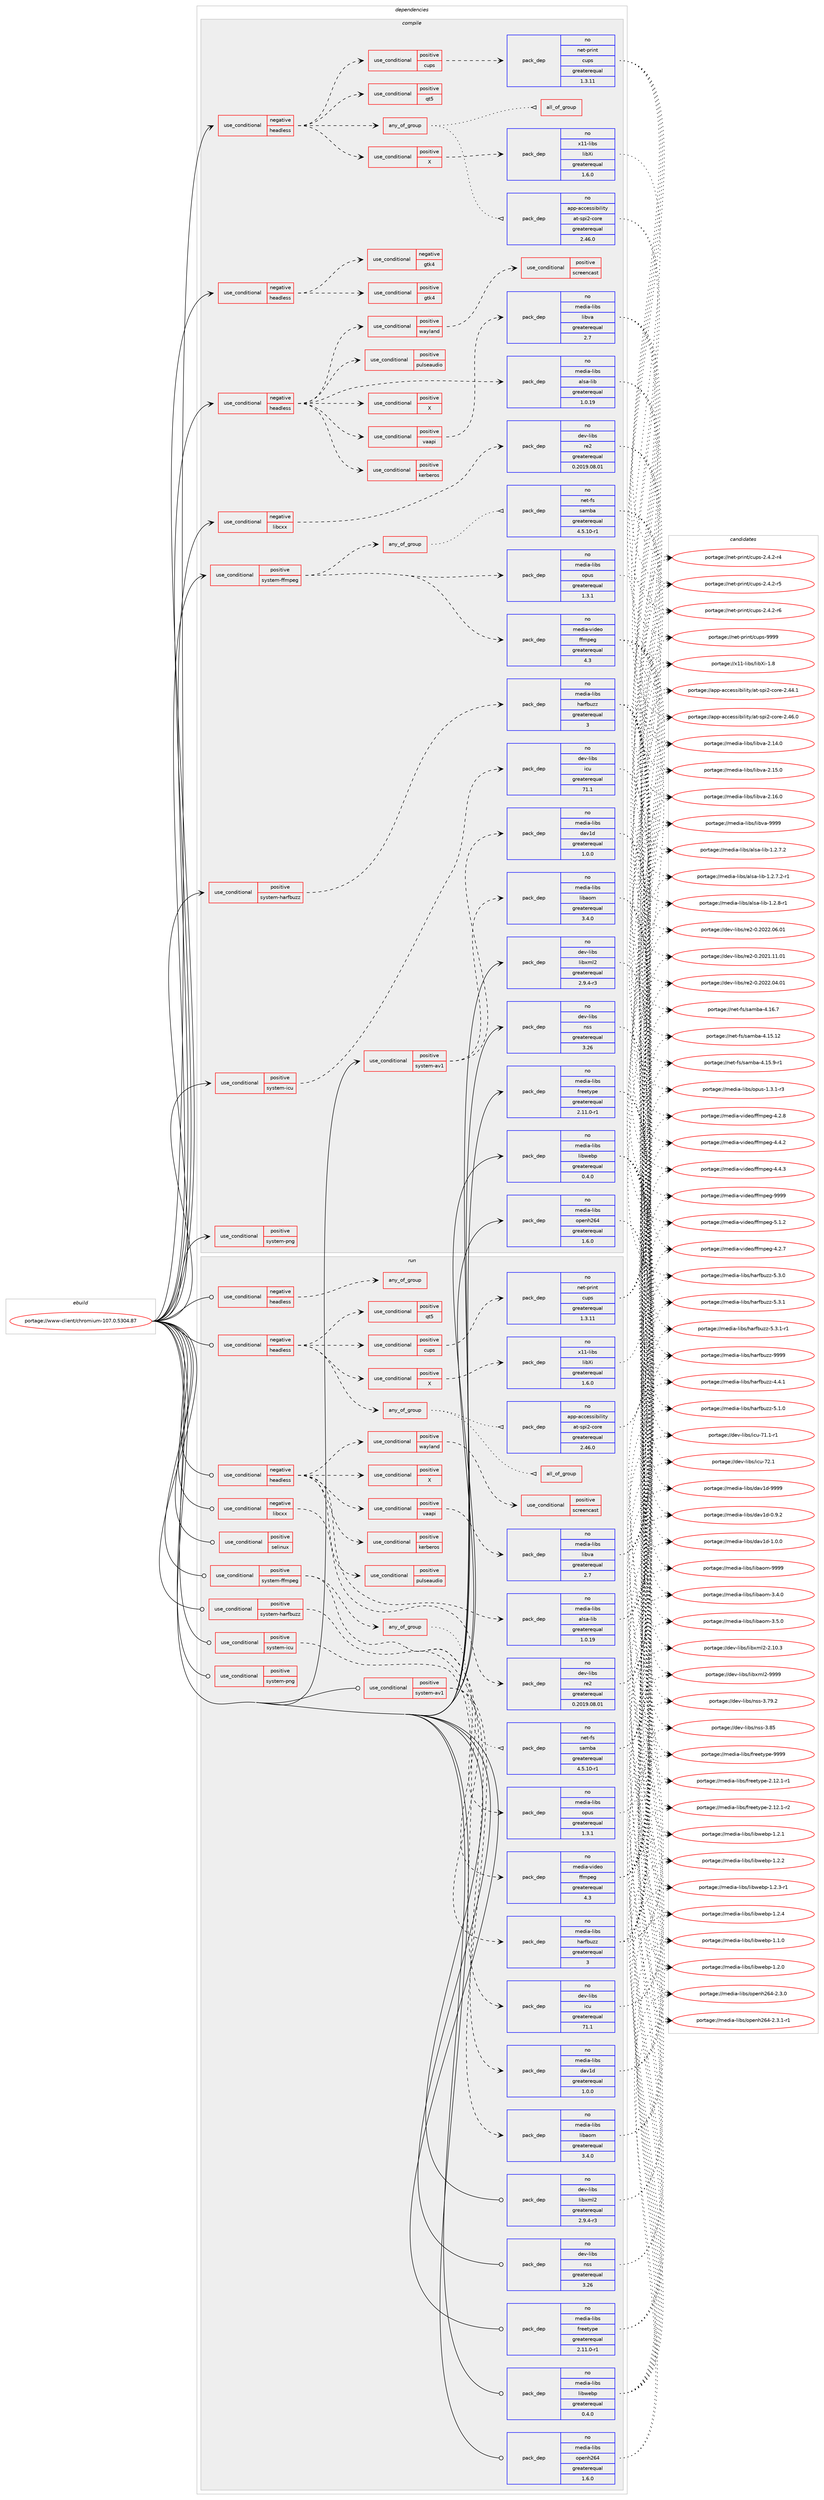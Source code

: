 digraph prolog {

# *************
# Graph options
# *************

newrank=true;
concentrate=true;
compound=true;
graph [rankdir=LR,fontname=Helvetica,fontsize=10,ranksep=1.5];#, ranksep=2.5, nodesep=0.2];
edge  [arrowhead=vee];
node  [fontname=Helvetica,fontsize=10];

# **********
# The ebuild
# **********

subgraph cluster_leftcol {
color=gray;
rank=same;
label=<<i>ebuild</i>>;
id [label="portage://www-client/chromium-107.0.5304.87", color=red, width=4, href="../www-client/chromium-107.0.5304.87.svg"];
}

# ****************
# The dependencies
# ****************

subgraph cluster_midcol {
color=gray;
label=<<i>dependencies</i>>;
subgraph cluster_compile {
fillcolor="#eeeeee";
style=filled;
label=<<i>compile</i>>;
subgraph cond448 {
dependency1974 [label=<<TABLE BORDER="0" CELLBORDER="1" CELLSPACING="0" CELLPADDING="4"><TR><TD ROWSPAN="3" CELLPADDING="10">use_conditional</TD></TR><TR><TD>negative</TD></TR><TR><TD>headless</TD></TR></TABLE>>, shape=none, color=red];
subgraph cond449 {
dependency1975 [label=<<TABLE BORDER="0" CELLBORDER="1" CELLSPACING="0" CELLPADDING="4"><TR><TD ROWSPAN="3" CELLPADDING="10">use_conditional</TD></TR><TR><TD>positive</TD></TR><TR><TD>X</TD></TR></TABLE>>, shape=none, color=red];
# *** BEGIN UNKNOWN DEPENDENCY TYPE (TODO) ***
# dependency1975 -> package_dependency(portage://www-client/chromium-107.0.5304.87,install,no,x11-libs,libXcomposite,none,[,,],any_same_slot,[])
# *** END UNKNOWN DEPENDENCY TYPE (TODO) ***

# *** BEGIN UNKNOWN DEPENDENCY TYPE (TODO) ***
# dependency1975 -> package_dependency(portage://www-client/chromium-107.0.5304.87,install,no,x11-libs,libXcursor,none,[,,],any_same_slot,[])
# *** END UNKNOWN DEPENDENCY TYPE (TODO) ***

# *** BEGIN UNKNOWN DEPENDENCY TYPE (TODO) ***
# dependency1975 -> package_dependency(portage://www-client/chromium-107.0.5304.87,install,no,x11-libs,libXdamage,none,[,,],any_same_slot,[])
# *** END UNKNOWN DEPENDENCY TYPE (TODO) ***

# *** BEGIN UNKNOWN DEPENDENCY TYPE (TODO) ***
# dependency1975 -> package_dependency(portage://www-client/chromium-107.0.5304.87,install,no,x11-libs,libXfixes,none,[,,],any_same_slot,[])
# *** END UNKNOWN DEPENDENCY TYPE (TODO) ***

subgraph pack1477 {
dependency1976 [label=<<TABLE BORDER="0" CELLBORDER="1" CELLSPACING="0" CELLPADDING="4" WIDTH="220"><TR><TD ROWSPAN="6" CELLPADDING="30">pack_dep</TD></TR><TR><TD WIDTH="110">no</TD></TR><TR><TD>x11-libs</TD></TR><TR><TD>libXi</TD></TR><TR><TD>greaterequal</TD></TR><TR><TD>1.6.0</TD></TR></TABLE>>, shape=none, color=blue];
}
dependency1975:e -> dependency1976:w [weight=20,style="dashed",arrowhead="vee"];
# *** BEGIN UNKNOWN DEPENDENCY TYPE (TODO) ***
# dependency1975 -> package_dependency(portage://www-client/chromium-107.0.5304.87,install,no,x11-libs,libXrandr,none,[,,],any_same_slot,[])
# *** END UNKNOWN DEPENDENCY TYPE (TODO) ***

# *** BEGIN UNKNOWN DEPENDENCY TYPE (TODO) ***
# dependency1975 -> package_dependency(portage://www-client/chromium-107.0.5304.87,install,no,x11-libs,libXrender,none,[,,],any_same_slot,[])
# *** END UNKNOWN DEPENDENCY TYPE (TODO) ***

# *** BEGIN UNKNOWN DEPENDENCY TYPE (TODO) ***
# dependency1975 -> package_dependency(portage://www-client/chromium-107.0.5304.87,install,no,x11-libs,libXtst,none,[,,],any_same_slot,[])
# *** END UNKNOWN DEPENDENCY TYPE (TODO) ***

# *** BEGIN UNKNOWN DEPENDENCY TYPE (TODO) ***
# dependency1975 -> package_dependency(portage://www-client/chromium-107.0.5304.87,install,no,x11-libs,libxshmfence,none,[,,],any_same_slot,[])
# *** END UNKNOWN DEPENDENCY TYPE (TODO) ***

}
dependency1974:e -> dependency1975:w [weight=20,style="dashed",arrowhead="vee"];
subgraph any51 {
dependency1977 [label=<<TABLE BORDER="0" CELLBORDER="1" CELLSPACING="0" CELLPADDING="4"><TR><TD CELLPADDING="10">any_of_group</TD></TR></TABLE>>, shape=none, color=red];subgraph pack1478 {
dependency1978 [label=<<TABLE BORDER="0" CELLBORDER="1" CELLSPACING="0" CELLPADDING="4" WIDTH="220"><TR><TD ROWSPAN="6" CELLPADDING="30">pack_dep</TD></TR><TR><TD WIDTH="110">no</TD></TR><TR><TD>app-accessibility</TD></TR><TR><TD>at-spi2-core</TD></TR><TR><TD>greaterequal</TD></TR><TR><TD>2.46.0</TD></TR></TABLE>>, shape=none, color=blue];
}
dependency1977:e -> dependency1978:w [weight=20,style="dotted",arrowhead="oinv"];
subgraph all1 {
dependency1979 [label=<<TABLE BORDER="0" CELLBORDER="1" CELLSPACING="0" CELLPADDING="4"><TR><TD CELLPADDING="10">all_of_group</TD></TR></TABLE>>, shape=none, color=red];# *** BEGIN UNKNOWN DEPENDENCY TYPE (TODO) ***
# dependency1979 -> package_dependency(portage://www-client/chromium-107.0.5304.87,install,no,app-accessibility,at-spi2-atk,none,[,,],[],[])
# *** END UNKNOWN DEPENDENCY TYPE (TODO) ***

# *** BEGIN UNKNOWN DEPENDENCY TYPE (TODO) ***
# dependency1979 -> package_dependency(portage://www-client/chromium-107.0.5304.87,install,no,dev-libs,atk,none,[,,],[],[])
# *** END UNKNOWN DEPENDENCY TYPE (TODO) ***

}
dependency1977:e -> dependency1979:w [weight=20,style="dotted",arrowhead="oinv"];
}
dependency1974:e -> dependency1977:w [weight=20,style="dashed",arrowhead="vee"];
# *** BEGIN UNKNOWN DEPENDENCY TYPE (TODO) ***
# dependency1974 -> package_dependency(portage://www-client/chromium-107.0.5304.87,install,no,media-libs,mesa,none,[,,],any_same_slot,[use(optenable(X),none),use(optenable(wayland),none)])
# *** END UNKNOWN DEPENDENCY TYPE (TODO) ***

subgraph cond450 {
dependency1980 [label=<<TABLE BORDER="0" CELLBORDER="1" CELLSPACING="0" CELLPADDING="4"><TR><TD ROWSPAN="3" CELLPADDING="10">use_conditional</TD></TR><TR><TD>positive</TD></TR><TR><TD>cups</TD></TR></TABLE>>, shape=none, color=red];
subgraph pack1479 {
dependency1981 [label=<<TABLE BORDER="0" CELLBORDER="1" CELLSPACING="0" CELLPADDING="4" WIDTH="220"><TR><TD ROWSPAN="6" CELLPADDING="30">pack_dep</TD></TR><TR><TD WIDTH="110">no</TD></TR><TR><TD>net-print</TD></TR><TR><TD>cups</TD></TR><TR><TD>greaterequal</TD></TR><TR><TD>1.3.11</TD></TR></TABLE>>, shape=none, color=blue];
}
dependency1980:e -> dependency1981:w [weight=20,style="dashed",arrowhead="vee"];
}
dependency1974:e -> dependency1980:w [weight=20,style="dashed",arrowhead="vee"];
# *** BEGIN UNKNOWN DEPENDENCY TYPE (TODO) ***
# dependency1974 -> package_dependency(portage://www-client/chromium-107.0.5304.87,install,no,virtual,udev,none,[,,],[],[])
# *** END UNKNOWN DEPENDENCY TYPE (TODO) ***

# *** BEGIN UNKNOWN DEPENDENCY TYPE (TODO) ***
# dependency1974 -> package_dependency(portage://www-client/chromium-107.0.5304.87,install,no,x11-libs,cairo,none,[,,],any_same_slot,[])
# *** END UNKNOWN DEPENDENCY TYPE (TODO) ***

# *** BEGIN UNKNOWN DEPENDENCY TYPE (TODO) ***
# dependency1974 -> package_dependency(portage://www-client/chromium-107.0.5304.87,install,no,x11-libs,gdk-pixbuf,none,[,,],[slot(2)],[])
# *** END UNKNOWN DEPENDENCY TYPE (TODO) ***

# *** BEGIN UNKNOWN DEPENDENCY TYPE (TODO) ***
# dependency1974 -> package_dependency(portage://www-client/chromium-107.0.5304.87,install,no,x11-libs,pango,none,[,,],any_same_slot,[])
# *** END UNKNOWN DEPENDENCY TYPE (TODO) ***

subgraph cond451 {
dependency1982 [label=<<TABLE BORDER="0" CELLBORDER="1" CELLSPACING="0" CELLPADDING="4"><TR><TD ROWSPAN="3" CELLPADDING="10">use_conditional</TD></TR><TR><TD>positive</TD></TR><TR><TD>qt5</TD></TR></TABLE>>, shape=none, color=red];
# *** BEGIN UNKNOWN DEPENDENCY TYPE (TODO) ***
# dependency1982 -> package_dependency(portage://www-client/chromium-107.0.5304.87,install,no,dev-qt,qtcore,none,[,,],[slot(5)],[])
# *** END UNKNOWN DEPENDENCY TYPE (TODO) ***

# *** BEGIN UNKNOWN DEPENDENCY TYPE (TODO) ***
# dependency1982 -> package_dependency(portage://www-client/chromium-107.0.5304.87,install,no,dev-qt,qtwidgets,none,[,,],[slot(5)],[])
# *** END UNKNOWN DEPENDENCY TYPE (TODO) ***

}
dependency1974:e -> dependency1982:w [weight=20,style="dashed",arrowhead="vee"];
}
id:e -> dependency1974:w [weight=20,style="solid",arrowhead="vee"];
subgraph cond452 {
dependency1983 [label=<<TABLE BORDER="0" CELLBORDER="1" CELLSPACING="0" CELLPADDING="4"><TR><TD ROWSPAN="3" CELLPADDING="10">use_conditional</TD></TR><TR><TD>negative</TD></TR><TR><TD>headless</TD></TR></TABLE>>, shape=none, color=red];
subgraph cond453 {
dependency1984 [label=<<TABLE BORDER="0" CELLBORDER="1" CELLSPACING="0" CELLPADDING="4"><TR><TD ROWSPAN="3" CELLPADDING="10">use_conditional</TD></TR><TR><TD>positive</TD></TR><TR><TD>gtk4</TD></TR></TABLE>>, shape=none, color=red];
# *** BEGIN UNKNOWN DEPENDENCY TYPE (TODO) ***
# dependency1984 -> package_dependency(portage://www-client/chromium-107.0.5304.87,install,no,gui-libs,gtk,none,[,,],[slot(4)],[use(optenable(X),none),use(optenable(wayland),none)])
# *** END UNKNOWN DEPENDENCY TYPE (TODO) ***

}
dependency1983:e -> dependency1984:w [weight=20,style="dashed",arrowhead="vee"];
subgraph cond454 {
dependency1985 [label=<<TABLE BORDER="0" CELLBORDER="1" CELLSPACING="0" CELLPADDING="4"><TR><TD ROWSPAN="3" CELLPADDING="10">use_conditional</TD></TR><TR><TD>negative</TD></TR><TR><TD>gtk4</TD></TR></TABLE>>, shape=none, color=red];
# *** BEGIN UNKNOWN DEPENDENCY TYPE (TODO) ***
# dependency1985 -> package_dependency(portage://www-client/chromium-107.0.5304.87,install,no,x11-libs,gtk+,none,[,,],[slot(3)],[use(optenable(X),none),use(optenable(wayland),none)])
# *** END UNKNOWN DEPENDENCY TYPE (TODO) ***

}
dependency1983:e -> dependency1985:w [weight=20,style="dashed",arrowhead="vee"];
}
id:e -> dependency1983:w [weight=20,style="solid",arrowhead="vee"];
subgraph cond455 {
dependency1986 [label=<<TABLE BORDER="0" CELLBORDER="1" CELLSPACING="0" CELLPADDING="4"><TR><TD ROWSPAN="3" CELLPADDING="10">use_conditional</TD></TR><TR><TD>negative</TD></TR><TR><TD>headless</TD></TR></TABLE>>, shape=none, color=red];
# *** BEGIN UNKNOWN DEPENDENCY TYPE (TODO) ***
# dependency1986 -> package_dependency(portage://www-client/chromium-107.0.5304.87,install,no,dev-libs,glib,none,[,,],[slot(2)],[])
# *** END UNKNOWN DEPENDENCY TYPE (TODO) ***

subgraph pack1480 {
dependency1987 [label=<<TABLE BORDER="0" CELLBORDER="1" CELLSPACING="0" CELLPADDING="4" WIDTH="220"><TR><TD ROWSPAN="6" CELLPADDING="30">pack_dep</TD></TR><TR><TD WIDTH="110">no</TD></TR><TR><TD>media-libs</TD></TR><TR><TD>alsa-lib</TD></TR><TR><TD>greaterequal</TD></TR><TR><TD>1.0.19</TD></TR></TABLE>>, shape=none, color=blue];
}
dependency1986:e -> dependency1987:w [weight=20,style="dashed",arrowhead="vee"];
subgraph cond456 {
dependency1988 [label=<<TABLE BORDER="0" CELLBORDER="1" CELLSPACING="0" CELLPADDING="4"><TR><TD ROWSPAN="3" CELLPADDING="10">use_conditional</TD></TR><TR><TD>positive</TD></TR><TR><TD>pulseaudio</TD></TR></TABLE>>, shape=none, color=red];
# *** BEGIN UNKNOWN DEPENDENCY TYPE (TODO) ***
# dependency1988 -> package_dependency(portage://www-client/chromium-107.0.5304.87,install,no,media-sound,pulseaudio,none,[,,],any_same_slot,[])
# *** END UNKNOWN DEPENDENCY TYPE (TODO) ***

}
dependency1986:e -> dependency1988:w [weight=20,style="dashed",arrowhead="vee"];
# *** BEGIN UNKNOWN DEPENDENCY TYPE (TODO) ***
# dependency1986 -> package_dependency(portage://www-client/chromium-107.0.5304.87,install,no,sys-apps,pciutils,none,[,,],any_same_slot,[])
# *** END UNKNOWN DEPENDENCY TYPE (TODO) ***

subgraph cond457 {
dependency1989 [label=<<TABLE BORDER="0" CELLBORDER="1" CELLSPACING="0" CELLPADDING="4"><TR><TD ROWSPAN="3" CELLPADDING="10">use_conditional</TD></TR><TR><TD>positive</TD></TR><TR><TD>kerberos</TD></TR></TABLE>>, shape=none, color=red];
# *** BEGIN UNKNOWN DEPENDENCY TYPE (TODO) ***
# dependency1989 -> package_dependency(portage://www-client/chromium-107.0.5304.87,install,no,virtual,krb5,none,[,,],[],[])
# *** END UNKNOWN DEPENDENCY TYPE (TODO) ***

}
dependency1986:e -> dependency1989:w [weight=20,style="dashed",arrowhead="vee"];
subgraph cond458 {
dependency1990 [label=<<TABLE BORDER="0" CELLBORDER="1" CELLSPACING="0" CELLPADDING="4"><TR><TD ROWSPAN="3" CELLPADDING="10">use_conditional</TD></TR><TR><TD>positive</TD></TR><TR><TD>vaapi</TD></TR></TABLE>>, shape=none, color=red];
subgraph pack1481 {
dependency1991 [label=<<TABLE BORDER="0" CELLBORDER="1" CELLSPACING="0" CELLPADDING="4" WIDTH="220"><TR><TD ROWSPAN="6" CELLPADDING="30">pack_dep</TD></TR><TR><TD WIDTH="110">no</TD></TR><TR><TD>media-libs</TD></TR><TR><TD>libva</TD></TR><TR><TD>greaterequal</TD></TR><TR><TD>2.7</TD></TR></TABLE>>, shape=none, color=blue];
}
dependency1990:e -> dependency1991:w [weight=20,style="dashed",arrowhead="vee"];
}
dependency1986:e -> dependency1990:w [weight=20,style="dashed",arrowhead="vee"];
subgraph cond459 {
dependency1992 [label=<<TABLE BORDER="0" CELLBORDER="1" CELLSPACING="0" CELLPADDING="4"><TR><TD ROWSPAN="3" CELLPADDING="10">use_conditional</TD></TR><TR><TD>positive</TD></TR><TR><TD>X</TD></TR></TABLE>>, shape=none, color=red];
# *** BEGIN UNKNOWN DEPENDENCY TYPE (TODO) ***
# dependency1992 -> package_dependency(portage://www-client/chromium-107.0.5304.87,install,no,x11-libs,libX11,none,[,,],any_same_slot,[])
# *** END UNKNOWN DEPENDENCY TYPE (TODO) ***

# *** BEGIN UNKNOWN DEPENDENCY TYPE (TODO) ***
# dependency1992 -> package_dependency(portage://www-client/chromium-107.0.5304.87,install,no,x11-libs,libXext,none,[,,],any_same_slot,[])
# *** END UNKNOWN DEPENDENCY TYPE (TODO) ***

# *** BEGIN UNKNOWN DEPENDENCY TYPE (TODO) ***
# dependency1992 -> package_dependency(portage://www-client/chromium-107.0.5304.87,install,no,x11-libs,libxcb,none,[,,],any_same_slot,[])
# *** END UNKNOWN DEPENDENCY TYPE (TODO) ***

}
dependency1986:e -> dependency1992:w [weight=20,style="dashed",arrowhead="vee"];
# *** BEGIN UNKNOWN DEPENDENCY TYPE (TODO) ***
# dependency1986 -> package_dependency(portage://www-client/chromium-107.0.5304.87,install,no,x11-libs,libxkbcommon,none,[,,],any_same_slot,[])
# *** END UNKNOWN DEPENDENCY TYPE (TODO) ***

subgraph cond460 {
dependency1993 [label=<<TABLE BORDER="0" CELLBORDER="1" CELLSPACING="0" CELLPADDING="4"><TR><TD ROWSPAN="3" CELLPADDING="10">use_conditional</TD></TR><TR><TD>positive</TD></TR><TR><TD>wayland</TD></TR></TABLE>>, shape=none, color=red];
# *** BEGIN UNKNOWN DEPENDENCY TYPE (TODO) ***
# dependency1993 -> package_dependency(portage://www-client/chromium-107.0.5304.87,install,no,dev-libs,wayland,none,[,,],any_same_slot,[])
# *** END UNKNOWN DEPENDENCY TYPE (TODO) ***

subgraph cond461 {
dependency1994 [label=<<TABLE BORDER="0" CELLBORDER="1" CELLSPACING="0" CELLPADDING="4"><TR><TD ROWSPAN="3" CELLPADDING="10">use_conditional</TD></TR><TR><TD>positive</TD></TR><TR><TD>screencast</TD></TR></TABLE>>, shape=none, color=red];
# *** BEGIN UNKNOWN DEPENDENCY TYPE (TODO) ***
# dependency1994 -> package_dependency(portage://www-client/chromium-107.0.5304.87,install,no,media-video,pipewire,none,[,,],any_same_slot,[])
# *** END UNKNOWN DEPENDENCY TYPE (TODO) ***

}
dependency1993:e -> dependency1994:w [weight=20,style="dashed",arrowhead="vee"];
}
dependency1986:e -> dependency1993:w [weight=20,style="dashed",arrowhead="vee"];
}
id:e -> dependency1986:w [weight=20,style="solid",arrowhead="vee"];
subgraph cond462 {
dependency1995 [label=<<TABLE BORDER="0" CELLBORDER="1" CELLSPACING="0" CELLPADDING="4"><TR><TD ROWSPAN="3" CELLPADDING="10">use_conditional</TD></TR><TR><TD>negative</TD></TR><TR><TD>libcxx</TD></TR></TABLE>>, shape=none, color=red];
subgraph pack1482 {
dependency1996 [label=<<TABLE BORDER="0" CELLBORDER="1" CELLSPACING="0" CELLPADDING="4" WIDTH="220"><TR><TD ROWSPAN="6" CELLPADDING="30">pack_dep</TD></TR><TR><TD WIDTH="110">no</TD></TR><TR><TD>dev-libs</TD></TR><TR><TD>re2</TD></TR><TR><TD>greaterequal</TD></TR><TR><TD>0.2019.08.01</TD></TR></TABLE>>, shape=none, color=blue];
}
dependency1995:e -> dependency1996:w [weight=20,style="dashed",arrowhead="vee"];
}
id:e -> dependency1995:w [weight=20,style="solid",arrowhead="vee"];
subgraph cond463 {
dependency1997 [label=<<TABLE BORDER="0" CELLBORDER="1" CELLSPACING="0" CELLPADDING="4"><TR><TD ROWSPAN="3" CELLPADDING="10">use_conditional</TD></TR><TR><TD>positive</TD></TR><TR><TD>system-av1</TD></TR></TABLE>>, shape=none, color=red];
subgraph pack1483 {
dependency1998 [label=<<TABLE BORDER="0" CELLBORDER="1" CELLSPACING="0" CELLPADDING="4" WIDTH="220"><TR><TD ROWSPAN="6" CELLPADDING="30">pack_dep</TD></TR><TR><TD WIDTH="110">no</TD></TR><TR><TD>media-libs</TD></TR><TR><TD>dav1d</TD></TR><TR><TD>greaterequal</TD></TR><TR><TD>1.0.0</TD></TR></TABLE>>, shape=none, color=blue];
}
dependency1997:e -> dependency1998:w [weight=20,style="dashed",arrowhead="vee"];
subgraph pack1484 {
dependency1999 [label=<<TABLE BORDER="0" CELLBORDER="1" CELLSPACING="0" CELLPADDING="4" WIDTH="220"><TR><TD ROWSPAN="6" CELLPADDING="30">pack_dep</TD></TR><TR><TD WIDTH="110">no</TD></TR><TR><TD>media-libs</TD></TR><TR><TD>libaom</TD></TR><TR><TD>greaterequal</TD></TR><TR><TD>3.4.0</TD></TR></TABLE>>, shape=none, color=blue];
}
dependency1997:e -> dependency1999:w [weight=20,style="dashed",arrowhead="vee"];
}
id:e -> dependency1997:w [weight=20,style="solid",arrowhead="vee"];
subgraph cond464 {
dependency2000 [label=<<TABLE BORDER="0" CELLBORDER="1" CELLSPACING="0" CELLPADDING="4"><TR><TD ROWSPAN="3" CELLPADDING="10">use_conditional</TD></TR><TR><TD>positive</TD></TR><TR><TD>system-ffmpeg</TD></TR></TABLE>>, shape=none, color=red];
subgraph pack1485 {
dependency2001 [label=<<TABLE BORDER="0" CELLBORDER="1" CELLSPACING="0" CELLPADDING="4" WIDTH="220"><TR><TD ROWSPAN="6" CELLPADDING="30">pack_dep</TD></TR><TR><TD WIDTH="110">no</TD></TR><TR><TD>media-video</TD></TR><TR><TD>ffmpeg</TD></TR><TR><TD>greaterequal</TD></TR><TR><TD>4.3</TD></TR></TABLE>>, shape=none, color=blue];
}
dependency2000:e -> dependency2001:w [weight=20,style="dashed",arrowhead="vee"];
subgraph any52 {
dependency2002 [label=<<TABLE BORDER="0" CELLBORDER="1" CELLSPACING="0" CELLPADDING="4"><TR><TD CELLPADDING="10">any_of_group</TD></TR></TABLE>>, shape=none, color=red];# *** BEGIN UNKNOWN DEPENDENCY TYPE (TODO) ***
# dependency2002 -> package_dependency(portage://www-client/chromium-107.0.5304.87,install,no,media-video,ffmpeg,none,[,,],[],[use(disable(samba),none)])
# *** END UNKNOWN DEPENDENCY TYPE (TODO) ***

subgraph pack1486 {
dependency2003 [label=<<TABLE BORDER="0" CELLBORDER="1" CELLSPACING="0" CELLPADDING="4" WIDTH="220"><TR><TD ROWSPAN="6" CELLPADDING="30">pack_dep</TD></TR><TR><TD WIDTH="110">no</TD></TR><TR><TD>net-fs</TD></TR><TR><TD>samba</TD></TR><TR><TD>greaterequal</TD></TR><TR><TD>4.5.10-r1</TD></TR></TABLE>>, shape=none, color=blue];
}
dependency2002:e -> dependency2003:w [weight=20,style="dotted",arrowhead="oinv"];
}
dependency2000:e -> dependency2002:w [weight=20,style="dashed",arrowhead="vee"];
subgraph pack1487 {
dependency2004 [label=<<TABLE BORDER="0" CELLBORDER="1" CELLSPACING="0" CELLPADDING="4" WIDTH="220"><TR><TD ROWSPAN="6" CELLPADDING="30">pack_dep</TD></TR><TR><TD WIDTH="110">no</TD></TR><TR><TD>media-libs</TD></TR><TR><TD>opus</TD></TR><TR><TD>greaterequal</TD></TR><TR><TD>1.3.1</TD></TR></TABLE>>, shape=none, color=blue];
}
dependency2000:e -> dependency2004:w [weight=20,style="dashed",arrowhead="vee"];
}
id:e -> dependency2000:w [weight=20,style="solid",arrowhead="vee"];
subgraph cond465 {
dependency2005 [label=<<TABLE BORDER="0" CELLBORDER="1" CELLSPACING="0" CELLPADDING="4"><TR><TD ROWSPAN="3" CELLPADDING="10">use_conditional</TD></TR><TR><TD>positive</TD></TR><TR><TD>system-harfbuzz</TD></TR></TABLE>>, shape=none, color=red];
subgraph pack1488 {
dependency2006 [label=<<TABLE BORDER="0" CELLBORDER="1" CELLSPACING="0" CELLPADDING="4" WIDTH="220"><TR><TD ROWSPAN="6" CELLPADDING="30">pack_dep</TD></TR><TR><TD WIDTH="110">no</TD></TR><TR><TD>media-libs</TD></TR><TR><TD>harfbuzz</TD></TR><TR><TD>greaterequal</TD></TR><TR><TD>3</TD></TR></TABLE>>, shape=none, color=blue];
}
dependency2005:e -> dependency2006:w [weight=20,style="dashed",arrowhead="vee"];
}
id:e -> dependency2005:w [weight=20,style="solid",arrowhead="vee"];
subgraph cond466 {
dependency2007 [label=<<TABLE BORDER="0" CELLBORDER="1" CELLSPACING="0" CELLPADDING="4"><TR><TD ROWSPAN="3" CELLPADDING="10">use_conditional</TD></TR><TR><TD>positive</TD></TR><TR><TD>system-icu</TD></TR></TABLE>>, shape=none, color=red];
subgraph pack1489 {
dependency2008 [label=<<TABLE BORDER="0" CELLBORDER="1" CELLSPACING="0" CELLPADDING="4" WIDTH="220"><TR><TD ROWSPAN="6" CELLPADDING="30">pack_dep</TD></TR><TR><TD WIDTH="110">no</TD></TR><TR><TD>dev-libs</TD></TR><TR><TD>icu</TD></TR><TR><TD>greaterequal</TD></TR><TR><TD>71.1</TD></TR></TABLE>>, shape=none, color=blue];
}
dependency2007:e -> dependency2008:w [weight=20,style="dashed",arrowhead="vee"];
}
id:e -> dependency2007:w [weight=20,style="solid",arrowhead="vee"];
subgraph cond467 {
dependency2009 [label=<<TABLE BORDER="0" CELLBORDER="1" CELLSPACING="0" CELLPADDING="4"><TR><TD ROWSPAN="3" CELLPADDING="10">use_conditional</TD></TR><TR><TD>positive</TD></TR><TR><TD>system-png</TD></TR></TABLE>>, shape=none, color=red];
# *** BEGIN UNKNOWN DEPENDENCY TYPE (TODO) ***
# dependency2009 -> package_dependency(portage://www-client/chromium-107.0.5304.87,install,no,media-libs,libpng,none,[,,],any_same_slot,[use(disable(apng),negative)])
# *** END UNKNOWN DEPENDENCY TYPE (TODO) ***

}
id:e -> dependency2009:w [weight=20,style="solid",arrowhead="vee"];
# *** BEGIN UNKNOWN DEPENDENCY TYPE (TODO) ***
# id -> package_dependency(portage://www-client/chromium-107.0.5304.87,install,no,app-arch,bzip2,none,[,,],any_same_slot,[])
# *** END UNKNOWN DEPENDENCY TYPE (TODO) ***

# *** BEGIN UNKNOWN DEPENDENCY TYPE (TODO) ***
# id -> package_dependency(portage://www-client/chromium-107.0.5304.87,install,no,dev-libs,expat,none,[,,],any_same_slot,[])
# *** END UNKNOWN DEPENDENCY TYPE (TODO) ***

subgraph pack1490 {
dependency2010 [label=<<TABLE BORDER="0" CELLBORDER="1" CELLSPACING="0" CELLPADDING="4" WIDTH="220"><TR><TD ROWSPAN="6" CELLPADDING="30">pack_dep</TD></TR><TR><TD WIDTH="110">no</TD></TR><TR><TD>dev-libs</TD></TR><TR><TD>libxml2</TD></TR><TR><TD>greaterequal</TD></TR><TR><TD>2.9.4-r3</TD></TR></TABLE>>, shape=none, color=blue];
}
id:e -> dependency2010:w [weight=20,style="solid",arrowhead="vee"];
# *** BEGIN UNKNOWN DEPENDENCY TYPE (TODO) ***
# id -> package_dependency(portage://www-client/chromium-107.0.5304.87,install,no,dev-libs,libxslt,none,[,,],any_same_slot,[])
# *** END UNKNOWN DEPENDENCY TYPE (TODO) ***

# *** BEGIN UNKNOWN DEPENDENCY TYPE (TODO) ***
# id -> package_dependency(portage://www-client/chromium-107.0.5304.87,install,no,dev-libs,nspr,none,[,,],any_same_slot,[])
# *** END UNKNOWN DEPENDENCY TYPE (TODO) ***

subgraph pack1491 {
dependency2011 [label=<<TABLE BORDER="0" CELLBORDER="1" CELLSPACING="0" CELLPADDING="4" WIDTH="220"><TR><TD ROWSPAN="6" CELLPADDING="30">pack_dep</TD></TR><TR><TD WIDTH="110">no</TD></TR><TR><TD>dev-libs</TD></TR><TR><TD>nss</TD></TR><TR><TD>greaterequal</TD></TR><TR><TD>3.26</TD></TR></TABLE>>, shape=none, color=blue];
}
id:e -> dependency2011:w [weight=20,style="solid",arrowhead="vee"];
# *** BEGIN UNKNOWN DEPENDENCY TYPE (TODO) ***
# id -> package_dependency(portage://www-client/chromium-107.0.5304.87,install,no,media-libs,flac,none,[,,],any_same_slot,[])
# *** END UNKNOWN DEPENDENCY TYPE (TODO) ***

# *** BEGIN UNKNOWN DEPENDENCY TYPE (TODO) ***
# id -> package_dependency(portage://www-client/chromium-107.0.5304.87,install,no,media-libs,fontconfig,none,[,,],any_same_slot,[])
# *** END UNKNOWN DEPENDENCY TYPE (TODO) ***

subgraph pack1492 {
dependency2012 [label=<<TABLE BORDER="0" CELLBORDER="1" CELLSPACING="0" CELLPADDING="4" WIDTH="220"><TR><TD ROWSPAN="6" CELLPADDING="30">pack_dep</TD></TR><TR><TD WIDTH="110">no</TD></TR><TR><TD>media-libs</TD></TR><TR><TD>freetype</TD></TR><TR><TD>greaterequal</TD></TR><TR><TD>2.11.0-r1</TD></TR></TABLE>>, shape=none, color=blue];
}
id:e -> dependency2012:w [weight=20,style="solid",arrowhead="vee"];
# *** BEGIN UNKNOWN DEPENDENCY TYPE (TODO) ***
# id -> package_dependency(portage://www-client/chromium-107.0.5304.87,install,no,media-libs,libjpeg-turbo,none,[,,],any_same_slot,[])
# *** END UNKNOWN DEPENDENCY TYPE (TODO) ***

subgraph pack1493 {
dependency2013 [label=<<TABLE BORDER="0" CELLBORDER="1" CELLSPACING="0" CELLPADDING="4" WIDTH="220"><TR><TD ROWSPAN="6" CELLPADDING="30">pack_dep</TD></TR><TR><TD WIDTH="110">no</TD></TR><TR><TD>media-libs</TD></TR><TR><TD>libwebp</TD></TR><TR><TD>greaterequal</TD></TR><TR><TD>0.4.0</TD></TR></TABLE>>, shape=none, color=blue];
}
id:e -> dependency2013:w [weight=20,style="solid",arrowhead="vee"];
# *** BEGIN UNKNOWN DEPENDENCY TYPE (TODO) ***
# id -> package_dependency(portage://www-client/chromium-107.0.5304.87,install,no,media-libs,mesa,none,[,,],any_same_slot,[use(enable(gbm),positive)])
# *** END UNKNOWN DEPENDENCY TYPE (TODO) ***

subgraph pack1494 {
dependency2014 [label=<<TABLE BORDER="0" CELLBORDER="1" CELLSPACING="0" CELLPADDING="4" WIDTH="220"><TR><TD ROWSPAN="6" CELLPADDING="30">pack_dep</TD></TR><TR><TD WIDTH="110">no</TD></TR><TR><TD>media-libs</TD></TR><TR><TD>openh264</TD></TR><TR><TD>greaterequal</TD></TR><TR><TD>1.6.0</TD></TR></TABLE>>, shape=none, color=blue];
}
id:e -> dependency2014:w [weight=20,style="solid",arrowhead="vee"];
# *** BEGIN UNKNOWN DEPENDENCY TYPE (TODO) ***
# id -> package_dependency(portage://www-client/chromium-107.0.5304.87,install,no,net-misc,curl,none,[,,],[],[use(enable(ssl),none)])
# *** END UNKNOWN DEPENDENCY TYPE (TODO) ***

# *** BEGIN UNKNOWN DEPENDENCY TYPE (TODO) ***
# id -> package_dependency(portage://www-client/chromium-107.0.5304.87,install,no,sys-apps,dbus,none,[,,],any_same_slot,[])
# *** END UNKNOWN DEPENDENCY TYPE (TODO) ***

# *** BEGIN UNKNOWN DEPENDENCY TYPE (TODO) ***
# id -> package_dependency(portage://www-client/chromium-107.0.5304.87,install,no,sys-libs,zlib,none,[,,],any_same_slot,[])
# *** END UNKNOWN DEPENDENCY TYPE (TODO) ***

# *** BEGIN UNKNOWN DEPENDENCY TYPE (TODO) ***
# id -> package_dependency(portage://www-client/chromium-107.0.5304.87,install,no,sys-libs,zlib,none,[,,],any_same_slot,[use(enable(minizip),none)])
# *** END UNKNOWN DEPENDENCY TYPE (TODO) ***

# *** BEGIN UNKNOWN DEPENDENCY TYPE (TODO) ***
# id -> package_dependency(portage://www-client/chromium-107.0.5304.87,install,no,x11-libs,libdrm,none,[,,],any_same_slot,[])
# *** END UNKNOWN DEPENDENCY TYPE (TODO) ***

# *** BEGIN UNKNOWN DEPENDENCY TYPE (TODO) ***
# id -> package_dependency(portage://www-client/chromium-107.0.5304.87,install,strong,sys-devel,llvm,none,[,,],[slot(0)],[])
# *** END UNKNOWN DEPENDENCY TYPE (TODO) ***

}
subgraph cluster_compileandrun {
fillcolor="#eeeeee";
style=filled;
label=<<i>compile and run</i>>;
}
subgraph cluster_run {
fillcolor="#eeeeee";
style=filled;
label=<<i>run</i>>;
subgraph cond468 {
dependency2015 [label=<<TABLE BORDER="0" CELLBORDER="1" CELLSPACING="0" CELLPADDING="4"><TR><TD ROWSPAN="3" CELLPADDING="10">use_conditional</TD></TR><TR><TD>negative</TD></TR><TR><TD>headless</TD></TR></TABLE>>, shape=none, color=red];
subgraph any53 {
dependency2016 [label=<<TABLE BORDER="0" CELLBORDER="1" CELLSPACING="0" CELLPADDING="4"><TR><TD CELLPADDING="10">any_of_group</TD></TR></TABLE>>, shape=none, color=red];# *** BEGIN UNKNOWN DEPENDENCY TYPE (TODO) ***
# dependency2016 -> package_dependency(portage://www-client/chromium-107.0.5304.87,run,no,x11-libs,gtk+,none,[,,],[slot(3)],[use(optenable(X),none),use(optenable(wayland),none)])
# *** END UNKNOWN DEPENDENCY TYPE (TODO) ***

# *** BEGIN UNKNOWN DEPENDENCY TYPE (TODO) ***
# dependency2016 -> package_dependency(portage://www-client/chromium-107.0.5304.87,run,no,gui-libs,gtk,none,[,,],[slot(4)],[use(optenable(X),none),use(optenable(wayland),none)])
# *** END UNKNOWN DEPENDENCY TYPE (TODO) ***

}
dependency2015:e -> dependency2016:w [weight=20,style="dashed",arrowhead="vee"];
# *** BEGIN UNKNOWN DEPENDENCY TYPE (TODO) ***
# dependency2015 -> package_dependency(portage://www-client/chromium-107.0.5304.87,run,no,x11-misc,xdg-utils,none,[,,],[],[])
# *** END UNKNOWN DEPENDENCY TYPE (TODO) ***

}
id:e -> dependency2015:w [weight=20,style="solid",arrowhead="odot"];
subgraph cond469 {
dependency2017 [label=<<TABLE BORDER="0" CELLBORDER="1" CELLSPACING="0" CELLPADDING="4"><TR><TD ROWSPAN="3" CELLPADDING="10">use_conditional</TD></TR><TR><TD>negative</TD></TR><TR><TD>headless</TD></TR></TABLE>>, shape=none, color=red];
subgraph cond470 {
dependency2018 [label=<<TABLE BORDER="0" CELLBORDER="1" CELLSPACING="0" CELLPADDING="4"><TR><TD ROWSPAN="3" CELLPADDING="10">use_conditional</TD></TR><TR><TD>positive</TD></TR><TR><TD>X</TD></TR></TABLE>>, shape=none, color=red];
# *** BEGIN UNKNOWN DEPENDENCY TYPE (TODO) ***
# dependency2018 -> package_dependency(portage://www-client/chromium-107.0.5304.87,run,no,x11-libs,libXcomposite,none,[,,],any_same_slot,[])
# *** END UNKNOWN DEPENDENCY TYPE (TODO) ***

# *** BEGIN UNKNOWN DEPENDENCY TYPE (TODO) ***
# dependency2018 -> package_dependency(portage://www-client/chromium-107.0.5304.87,run,no,x11-libs,libXcursor,none,[,,],any_same_slot,[])
# *** END UNKNOWN DEPENDENCY TYPE (TODO) ***

# *** BEGIN UNKNOWN DEPENDENCY TYPE (TODO) ***
# dependency2018 -> package_dependency(portage://www-client/chromium-107.0.5304.87,run,no,x11-libs,libXdamage,none,[,,],any_same_slot,[])
# *** END UNKNOWN DEPENDENCY TYPE (TODO) ***

# *** BEGIN UNKNOWN DEPENDENCY TYPE (TODO) ***
# dependency2018 -> package_dependency(portage://www-client/chromium-107.0.5304.87,run,no,x11-libs,libXfixes,none,[,,],any_same_slot,[])
# *** END UNKNOWN DEPENDENCY TYPE (TODO) ***

subgraph pack1495 {
dependency2019 [label=<<TABLE BORDER="0" CELLBORDER="1" CELLSPACING="0" CELLPADDING="4" WIDTH="220"><TR><TD ROWSPAN="6" CELLPADDING="30">pack_dep</TD></TR><TR><TD WIDTH="110">no</TD></TR><TR><TD>x11-libs</TD></TR><TR><TD>libXi</TD></TR><TR><TD>greaterequal</TD></TR><TR><TD>1.6.0</TD></TR></TABLE>>, shape=none, color=blue];
}
dependency2018:e -> dependency2019:w [weight=20,style="dashed",arrowhead="vee"];
# *** BEGIN UNKNOWN DEPENDENCY TYPE (TODO) ***
# dependency2018 -> package_dependency(portage://www-client/chromium-107.0.5304.87,run,no,x11-libs,libXrandr,none,[,,],any_same_slot,[])
# *** END UNKNOWN DEPENDENCY TYPE (TODO) ***

# *** BEGIN UNKNOWN DEPENDENCY TYPE (TODO) ***
# dependency2018 -> package_dependency(portage://www-client/chromium-107.0.5304.87,run,no,x11-libs,libXrender,none,[,,],any_same_slot,[])
# *** END UNKNOWN DEPENDENCY TYPE (TODO) ***

# *** BEGIN UNKNOWN DEPENDENCY TYPE (TODO) ***
# dependency2018 -> package_dependency(portage://www-client/chromium-107.0.5304.87,run,no,x11-libs,libXtst,none,[,,],any_same_slot,[])
# *** END UNKNOWN DEPENDENCY TYPE (TODO) ***

# *** BEGIN UNKNOWN DEPENDENCY TYPE (TODO) ***
# dependency2018 -> package_dependency(portage://www-client/chromium-107.0.5304.87,run,no,x11-libs,libxshmfence,none,[,,],any_same_slot,[])
# *** END UNKNOWN DEPENDENCY TYPE (TODO) ***

}
dependency2017:e -> dependency2018:w [weight=20,style="dashed",arrowhead="vee"];
subgraph any54 {
dependency2020 [label=<<TABLE BORDER="0" CELLBORDER="1" CELLSPACING="0" CELLPADDING="4"><TR><TD CELLPADDING="10">any_of_group</TD></TR></TABLE>>, shape=none, color=red];subgraph pack1496 {
dependency2021 [label=<<TABLE BORDER="0" CELLBORDER="1" CELLSPACING="0" CELLPADDING="4" WIDTH="220"><TR><TD ROWSPAN="6" CELLPADDING="30">pack_dep</TD></TR><TR><TD WIDTH="110">no</TD></TR><TR><TD>app-accessibility</TD></TR><TR><TD>at-spi2-core</TD></TR><TR><TD>greaterequal</TD></TR><TR><TD>2.46.0</TD></TR></TABLE>>, shape=none, color=blue];
}
dependency2020:e -> dependency2021:w [weight=20,style="dotted",arrowhead="oinv"];
subgraph all2 {
dependency2022 [label=<<TABLE BORDER="0" CELLBORDER="1" CELLSPACING="0" CELLPADDING="4"><TR><TD CELLPADDING="10">all_of_group</TD></TR></TABLE>>, shape=none, color=red];# *** BEGIN UNKNOWN DEPENDENCY TYPE (TODO) ***
# dependency2022 -> package_dependency(portage://www-client/chromium-107.0.5304.87,run,no,app-accessibility,at-spi2-atk,none,[,,],[],[])
# *** END UNKNOWN DEPENDENCY TYPE (TODO) ***

# *** BEGIN UNKNOWN DEPENDENCY TYPE (TODO) ***
# dependency2022 -> package_dependency(portage://www-client/chromium-107.0.5304.87,run,no,dev-libs,atk,none,[,,],[],[])
# *** END UNKNOWN DEPENDENCY TYPE (TODO) ***

}
dependency2020:e -> dependency2022:w [weight=20,style="dotted",arrowhead="oinv"];
}
dependency2017:e -> dependency2020:w [weight=20,style="dashed",arrowhead="vee"];
# *** BEGIN UNKNOWN DEPENDENCY TYPE (TODO) ***
# dependency2017 -> package_dependency(portage://www-client/chromium-107.0.5304.87,run,no,media-libs,mesa,none,[,,],any_same_slot,[use(optenable(X),none),use(optenable(wayland),none)])
# *** END UNKNOWN DEPENDENCY TYPE (TODO) ***

subgraph cond471 {
dependency2023 [label=<<TABLE BORDER="0" CELLBORDER="1" CELLSPACING="0" CELLPADDING="4"><TR><TD ROWSPAN="3" CELLPADDING="10">use_conditional</TD></TR><TR><TD>positive</TD></TR><TR><TD>cups</TD></TR></TABLE>>, shape=none, color=red];
subgraph pack1497 {
dependency2024 [label=<<TABLE BORDER="0" CELLBORDER="1" CELLSPACING="0" CELLPADDING="4" WIDTH="220"><TR><TD ROWSPAN="6" CELLPADDING="30">pack_dep</TD></TR><TR><TD WIDTH="110">no</TD></TR><TR><TD>net-print</TD></TR><TR><TD>cups</TD></TR><TR><TD>greaterequal</TD></TR><TR><TD>1.3.11</TD></TR></TABLE>>, shape=none, color=blue];
}
dependency2023:e -> dependency2024:w [weight=20,style="dashed",arrowhead="vee"];
}
dependency2017:e -> dependency2023:w [weight=20,style="dashed",arrowhead="vee"];
# *** BEGIN UNKNOWN DEPENDENCY TYPE (TODO) ***
# dependency2017 -> package_dependency(portage://www-client/chromium-107.0.5304.87,run,no,virtual,udev,none,[,,],[],[])
# *** END UNKNOWN DEPENDENCY TYPE (TODO) ***

# *** BEGIN UNKNOWN DEPENDENCY TYPE (TODO) ***
# dependency2017 -> package_dependency(portage://www-client/chromium-107.0.5304.87,run,no,x11-libs,cairo,none,[,,],any_same_slot,[])
# *** END UNKNOWN DEPENDENCY TYPE (TODO) ***

# *** BEGIN UNKNOWN DEPENDENCY TYPE (TODO) ***
# dependency2017 -> package_dependency(portage://www-client/chromium-107.0.5304.87,run,no,x11-libs,gdk-pixbuf,none,[,,],[slot(2)],[])
# *** END UNKNOWN DEPENDENCY TYPE (TODO) ***

# *** BEGIN UNKNOWN DEPENDENCY TYPE (TODO) ***
# dependency2017 -> package_dependency(portage://www-client/chromium-107.0.5304.87,run,no,x11-libs,pango,none,[,,],any_same_slot,[])
# *** END UNKNOWN DEPENDENCY TYPE (TODO) ***

subgraph cond472 {
dependency2025 [label=<<TABLE BORDER="0" CELLBORDER="1" CELLSPACING="0" CELLPADDING="4"><TR><TD ROWSPAN="3" CELLPADDING="10">use_conditional</TD></TR><TR><TD>positive</TD></TR><TR><TD>qt5</TD></TR></TABLE>>, shape=none, color=red];
# *** BEGIN UNKNOWN DEPENDENCY TYPE (TODO) ***
# dependency2025 -> package_dependency(portage://www-client/chromium-107.0.5304.87,run,no,dev-qt,qtcore,none,[,,],[slot(5)],[])
# *** END UNKNOWN DEPENDENCY TYPE (TODO) ***

# *** BEGIN UNKNOWN DEPENDENCY TYPE (TODO) ***
# dependency2025 -> package_dependency(portage://www-client/chromium-107.0.5304.87,run,no,dev-qt,qtwidgets,none,[,,],[slot(5)],[])
# *** END UNKNOWN DEPENDENCY TYPE (TODO) ***

}
dependency2017:e -> dependency2025:w [weight=20,style="dashed",arrowhead="vee"];
}
id:e -> dependency2017:w [weight=20,style="solid",arrowhead="odot"];
subgraph cond473 {
dependency2026 [label=<<TABLE BORDER="0" CELLBORDER="1" CELLSPACING="0" CELLPADDING="4"><TR><TD ROWSPAN="3" CELLPADDING="10">use_conditional</TD></TR><TR><TD>negative</TD></TR><TR><TD>headless</TD></TR></TABLE>>, shape=none, color=red];
# *** BEGIN UNKNOWN DEPENDENCY TYPE (TODO) ***
# dependency2026 -> package_dependency(portage://www-client/chromium-107.0.5304.87,run,no,dev-libs,glib,none,[,,],[slot(2)],[])
# *** END UNKNOWN DEPENDENCY TYPE (TODO) ***

subgraph pack1498 {
dependency2027 [label=<<TABLE BORDER="0" CELLBORDER="1" CELLSPACING="0" CELLPADDING="4" WIDTH="220"><TR><TD ROWSPAN="6" CELLPADDING="30">pack_dep</TD></TR><TR><TD WIDTH="110">no</TD></TR><TR><TD>media-libs</TD></TR><TR><TD>alsa-lib</TD></TR><TR><TD>greaterequal</TD></TR><TR><TD>1.0.19</TD></TR></TABLE>>, shape=none, color=blue];
}
dependency2026:e -> dependency2027:w [weight=20,style="dashed",arrowhead="vee"];
subgraph cond474 {
dependency2028 [label=<<TABLE BORDER="0" CELLBORDER="1" CELLSPACING="0" CELLPADDING="4"><TR><TD ROWSPAN="3" CELLPADDING="10">use_conditional</TD></TR><TR><TD>positive</TD></TR><TR><TD>pulseaudio</TD></TR></TABLE>>, shape=none, color=red];
# *** BEGIN UNKNOWN DEPENDENCY TYPE (TODO) ***
# dependency2028 -> package_dependency(portage://www-client/chromium-107.0.5304.87,run,no,media-sound,pulseaudio,none,[,,],any_same_slot,[])
# *** END UNKNOWN DEPENDENCY TYPE (TODO) ***

}
dependency2026:e -> dependency2028:w [weight=20,style="dashed",arrowhead="vee"];
# *** BEGIN UNKNOWN DEPENDENCY TYPE (TODO) ***
# dependency2026 -> package_dependency(portage://www-client/chromium-107.0.5304.87,run,no,sys-apps,pciutils,none,[,,],any_same_slot,[])
# *** END UNKNOWN DEPENDENCY TYPE (TODO) ***

subgraph cond475 {
dependency2029 [label=<<TABLE BORDER="0" CELLBORDER="1" CELLSPACING="0" CELLPADDING="4"><TR><TD ROWSPAN="3" CELLPADDING="10">use_conditional</TD></TR><TR><TD>positive</TD></TR><TR><TD>kerberos</TD></TR></TABLE>>, shape=none, color=red];
# *** BEGIN UNKNOWN DEPENDENCY TYPE (TODO) ***
# dependency2029 -> package_dependency(portage://www-client/chromium-107.0.5304.87,run,no,virtual,krb5,none,[,,],[],[])
# *** END UNKNOWN DEPENDENCY TYPE (TODO) ***

}
dependency2026:e -> dependency2029:w [weight=20,style="dashed",arrowhead="vee"];
subgraph cond476 {
dependency2030 [label=<<TABLE BORDER="0" CELLBORDER="1" CELLSPACING="0" CELLPADDING="4"><TR><TD ROWSPAN="3" CELLPADDING="10">use_conditional</TD></TR><TR><TD>positive</TD></TR><TR><TD>vaapi</TD></TR></TABLE>>, shape=none, color=red];
subgraph pack1499 {
dependency2031 [label=<<TABLE BORDER="0" CELLBORDER="1" CELLSPACING="0" CELLPADDING="4" WIDTH="220"><TR><TD ROWSPAN="6" CELLPADDING="30">pack_dep</TD></TR><TR><TD WIDTH="110">no</TD></TR><TR><TD>media-libs</TD></TR><TR><TD>libva</TD></TR><TR><TD>greaterequal</TD></TR><TR><TD>2.7</TD></TR></TABLE>>, shape=none, color=blue];
}
dependency2030:e -> dependency2031:w [weight=20,style="dashed",arrowhead="vee"];
}
dependency2026:e -> dependency2030:w [weight=20,style="dashed",arrowhead="vee"];
subgraph cond477 {
dependency2032 [label=<<TABLE BORDER="0" CELLBORDER="1" CELLSPACING="0" CELLPADDING="4"><TR><TD ROWSPAN="3" CELLPADDING="10">use_conditional</TD></TR><TR><TD>positive</TD></TR><TR><TD>X</TD></TR></TABLE>>, shape=none, color=red];
# *** BEGIN UNKNOWN DEPENDENCY TYPE (TODO) ***
# dependency2032 -> package_dependency(portage://www-client/chromium-107.0.5304.87,run,no,x11-libs,libX11,none,[,,],any_same_slot,[])
# *** END UNKNOWN DEPENDENCY TYPE (TODO) ***

# *** BEGIN UNKNOWN DEPENDENCY TYPE (TODO) ***
# dependency2032 -> package_dependency(portage://www-client/chromium-107.0.5304.87,run,no,x11-libs,libXext,none,[,,],any_same_slot,[])
# *** END UNKNOWN DEPENDENCY TYPE (TODO) ***

# *** BEGIN UNKNOWN DEPENDENCY TYPE (TODO) ***
# dependency2032 -> package_dependency(portage://www-client/chromium-107.0.5304.87,run,no,x11-libs,libxcb,none,[,,],any_same_slot,[])
# *** END UNKNOWN DEPENDENCY TYPE (TODO) ***

}
dependency2026:e -> dependency2032:w [weight=20,style="dashed",arrowhead="vee"];
# *** BEGIN UNKNOWN DEPENDENCY TYPE (TODO) ***
# dependency2026 -> package_dependency(portage://www-client/chromium-107.0.5304.87,run,no,x11-libs,libxkbcommon,none,[,,],any_same_slot,[])
# *** END UNKNOWN DEPENDENCY TYPE (TODO) ***

subgraph cond478 {
dependency2033 [label=<<TABLE BORDER="0" CELLBORDER="1" CELLSPACING="0" CELLPADDING="4"><TR><TD ROWSPAN="3" CELLPADDING="10">use_conditional</TD></TR><TR><TD>positive</TD></TR><TR><TD>wayland</TD></TR></TABLE>>, shape=none, color=red];
# *** BEGIN UNKNOWN DEPENDENCY TYPE (TODO) ***
# dependency2033 -> package_dependency(portage://www-client/chromium-107.0.5304.87,run,no,dev-libs,wayland,none,[,,],any_same_slot,[])
# *** END UNKNOWN DEPENDENCY TYPE (TODO) ***

subgraph cond479 {
dependency2034 [label=<<TABLE BORDER="0" CELLBORDER="1" CELLSPACING="0" CELLPADDING="4"><TR><TD ROWSPAN="3" CELLPADDING="10">use_conditional</TD></TR><TR><TD>positive</TD></TR><TR><TD>screencast</TD></TR></TABLE>>, shape=none, color=red];
# *** BEGIN UNKNOWN DEPENDENCY TYPE (TODO) ***
# dependency2034 -> package_dependency(portage://www-client/chromium-107.0.5304.87,run,no,media-video,pipewire,none,[,,],any_same_slot,[])
# *** END UNKNOWN DEPENDENCY TYPE (TODO) ***

}
dependency2033:e -> dependency2034:w [weight=20,style="dashed",arrowhead="vee"];
}
dependency2026:e -> dependency2033:w [weight=20,style="dashed",arrowhead="vee"];
}
id:e -> dependency2026:w [weight=20,style="solid",arrowhead="odot"];
subgraph cond480 {
dependency2035 [label=<<TABLE BORDER="0" CELLBORDER="1" CELLSPACING="0" CELLPADDING="4"><TR><TD ROWSPAN="3" CELLPADDING="10">use_conditional</TD></TR><TR><TD>negative</TD></TR><TR><TD>libcxx</TD></TR></TABLE>>, shape=none, color=red];
subgraph pack1500 {
dependency2036 [label=<<TABLE BORDER="0" CELLBORDER="1" CELLSPACING="0" CELLPADDING="4" WIDTH="220"><TR><TD ROWSPAN="6" CELLPADDING="30">pack_dep</TD></TR><TR><TD WIDTH="110">no</TD></TR><TR><TD>dev-libs</TD></TR><TR><TD>re2</TD></TR><TR><TD>greaterequal</TD></TR><TR><TD>0.2019.08.01</TD></TR></TABLE>>, shape=none, color=blue];
}
dependency2035:e -> dependency2036:w [weight=20,style="dashed",arrowhead="vee"];
}
id:e -> dependency2035:w [weight=20,style="solid",arrowhead="odot"];
subgraph cond481 {
dependency2037 [label=<<TABLE BORDER="0" CELLBORDER="1" CELLSPACING="0" CELLPADDING="4"><TR><TD ROWSPAN="3" CELLPADDING="10">use_conditional</TD></TR><TR><TD>positive</TD></TR><TR><TD>selinux</TD></TR></TABLE>>, shape=none, color=red];
# *** BEGIN UNKNOWN DEPENDENCY TYPE (TODO) ***
# dependency2037 -> package_dependency(portage://www-client/chromium-107.0.5304.87,run,no,sec-policy,selinux-chromium,none,[,,],[],[])
# *** END UNKNOWN DEPENDENCY TYPE (TODO) ***

}
id:e -> dependency2037:w [weight=20,style="solid",arrowhead="odot"];
subgraph cond482 {
dependency2038 [label=<<TABLE BORDER="0" CELLBORDER="1" CELLSPACING="0" CELLPADDING="4"><TR><TD ROWSPAN="3" CELLPADDING="10">use_conditional</TD></TR><TR><TD>positive</TD></TR><TR><TD>system-av1</TD></TR></TABLE>>, shape=none, color=red];
subgraph pack1501 {
dependency2039 [label=<<TABLE BORDER="0" CELLBORDER="1" CELLSPACING="0" CELLPADDING="4" WIDTH="220"><TR><TD ROWSPAN="6" CELLPADDING="30">pack_dep</TD></TR><TR><TD WIDTH="110">no</TD></TR><TR><TD>media-libs</TD></TR><TR><TD>dav1d</TD></TR><TR><TD>greaterequal</TD></TR><TR><TD>1.0.0</TD></TR></TABLE>>, shape=none, color=blue];
}
dependency2038:e -> dependency2039:w [weight=20,style="dashed",arrowhead="vee"];
subgraph pack1502 {
dependency2040 [label=<<TABLE BORDER="0" CELLBORDER="1" CELLSPACING="0" CELLPADDING="4" WIDTH="220"><TR><TD ROWSPAN="6" CELLPADDING="30">pack_dep</TD></TR><TR><TD WIDTH="110">no</TD></TR><TR><TD>media-libs</TD></TR><TR><TD>libaom</TD></TR><TR><TD>greaterequal</TD></TR><TR><TD>3.4.0</TD></TR></TABLE>>, shape=none, color=blue];
}
dependency2038:e -> dependency2040:w [weight=20,style="dashed",arrowhead="vee"];
}
id:e -> dependency2038:w [weight=20,style="solid",arrowhead="odot"];
subgraph cond483 {
dependency2041 [label=<<TABLE BORDER="0" CELLBORDER="1" CELLSPACING="0" CELLPADDING="4"><TR><TD ROWSPAN="3" CELLPADDING="10">use_conditional</TD></TR><TR><TD>positive</TD></TR><TR><TD>system-ffmpeg</TD></TR></TABLE>>, shape=none, color=red];
subgraph pack1503 {
dependency2042 [label=<<TABLE BORDER="0" CELLBORDER="1" CELLSPACING="0" CELLPADDING="4" WIDTH="220"><TR><TD ROWSPAN="6" CELLPADDING="30">pack_dep</TD></TR><TR><TD WIDTH="110">no</TD></TR><TR><TD>media-video</TD></TR><TR><TD>ffmpeg</TD></TR><TR><TD>greaterequal</TD></TR><TR><TD>4.3</TD></TR></TABLE>>, shape=none, color=blue];
}
dependency2041:e -> dependency2042:w [weight=20,style="dashed",arrowhead="vee"];
subgraph any55 {
dependency2043 [label=<<TABLE BORDER="0" CELLBORDER="1" CELLSPACING="0" CELLPADDING="4"><TR><TD CELLPADDING="10">any_of_group</TD></TR></TABLE>>, shape=none, color=red];# *** BEGIN UNKNOWN DEPENDENCY TYPE (TODO) ***
# dependency2043 -> package_dependency(portage://www-client/chromium-107.0.5304.87,run,no,media-video,ffmpeg,none,[,,],[],[use(disable(samba),none)])
# *** END UNKNOWN DEPENDENCY TYPE (TODO) ***

subgraph pack1504 {
dependency2044 [label=<<TABLE BORDER="0" CELLBORDER="1" CELLSPACING="0" CELLPADDING="4" WIDTH="220"><TR><TD ROWSPAN="6" CELLPADDING="30">pack_dep</TD></TR><TR><TD WIDTH="110">no</TD></TR><TR><TD>net-fs</TD></TR><TR><TD>samba</TD></TR><TR><TD>greaterequal</TD></TR><TR><TD>4.5.10-r1</TD></TR></TABLE>>, shape=none, color=blue];
}
dependency2043:e -> dependency2044:w [weight=20,style="dotted",arrowhead="oinv"];
}
dependency2041:e -> dependency2043:w [weight=20,style="dashed",arrowhead="vee"];
subgraph pack1505 {
dependency2045 [label=<<TABLE BORDER="0" CELLBORDER="1" CELLSPACING="0" CELLPADDING="4" WIDTH="220"><TR><TD ROWSPAN="6" CELLPADDING="30">pack_dep</TD></TR><TR><TD WIDTH="110">no</TD></TR><TR><TD>media-libs</TD></TR><TR><TD>opus</TD></TR><TR><TD>greaterequal</TD></TR><TR><TD>1.3.1</TD></TR></TABLE>>, shape=none, color=blue];
}
dependency2041:e -> dependency2045:w [weight=20,style="dashed",arrowhead="vee"];
}
id:e -> dependency2041:w [weight=20,style="solid",arrowhead="odot"];
subgraph cond484 {
dependency2046 [label=<<TABLE BORDER="0" CELLBORDER="1" CELLSPACING="0" CELLPADDING="4"><TR><TD ROWSPAN="3" CELLPADDING="10">use_conditional</TD></TR><TR><TD>positive</TD></TR><TR><TD>system-harfbuzz</TD></TR></TABLE>>, shape=none, color=red];
subgraph pack1506 {
dependency2047 [label=<<TABLE BORDER="0" CELLBORDER="1" CELLSPACING="0" CELLPADDING="4" WIDTH="220"><TR><TD ROWSPAN="6" CELLPADDING="30">pack_dep</TD></TR><TR><TD WIDTH="110">no</TD></TR><TR><TD>media-libs</TD></TR><TR><TD>harfbuzz</TD></TR><TR><TD>greaterequal</TD></TR><TR><TD>3</TD></TR></TABLE>>, shape=none, color=blue];
}
dependency2046:e -> dependency2047:w [weight=20,style="dashed",arrowhead="vee"];
}
id:e -> dependency2046:w [weight=20,style="solid",arrowhead="odot"];
subgraph cond485 {
dependency2048 [label=<<TABLE BORDER="0" CELLBORDER="1" CELLSPACING="0" CELLPADDING="4"><TR><TD ROWSPAN="3" CELLPADDING="10">use_conditional</TD></TR><TR><TD>positive</TD></TR><TR><TD>system-icu</TD></TR></TABLE>>, shape=none, color=red];
subgraph pack1507 {
dependency2049 [label=<<TABLE BORDER="0" CELLBORDER="1" CELLSPACING="0" CELLPADDING="4" WIDTH="220"><TR><TD ROWSPAN="6" CELLPADDING="30">pack_dep</TD></TR><TR><TD WIDTH="110">no</TD></TR><TR><TD>dev-libs</TD></TR><TR><TD>icu</TD></TR><TR><TD>greaterequal</TD></TR><TR><TD>71.1</TD></TR></TABLE>>, shape=none, color=blue];
}
dependency2048:e -> dependency2049:w [weight=20,style="dashed",arrowhead="vee"];
}
id:e -> dependency2048:w [weight=20,style="solid",arrowhead="odot"];
subgraph cond486 {
dependency2050 [label=<<TABLE BORDER="0" CELLBORDER="1" CELLSPACING="0" CELLPADDING="4"><TR><TD ROWSPAN="3" CELLPADDING="10">use_conditional</TD></TR><TR><TD>positive</TD></TR><TR><TD>system-png</TD></TR></TABLE>>, shape=none, color=red];
# *** BEGIN UNKNOWN DEPENDENCY TYPE (TODO) ***
# dependency2050 -> package_dependency(portage://www-client/chromium-107.0.5304.87,run,no,media-libs,libpng,none,[,,],any_same_slot,[use(disable(apng),negative)])
# *** END UNKNOWN DEPENDENCY TYPE (TODO) ***

}
id:e -> dependency2050:w [weight=20,style="solid",arrowhead="odot"];
# *** BEGIN UNKNOWN DEPENDENCY TYPE (TODO) ***
# id -> package_dependency(portage://www-client/chromium-107.0.5304.87,run,no,app-arch,bzip2,none,[,,],any_same_slot,[])
# *** END UNKNOWN DEPENDENCY TYPE (TODO) ***

# *** BEGIN UNKNOWN DEPENDENCY TYPE (TODO) ***
# id -> package_dependency(portage://www-client/chromium-107.0.5304.87,run,no,dev-libs,expat,none,[,,],any_same_slot,[])
# *** END UNKNOWN DEPENDENCY TYPE (TODO) ***

subgraph pack1508 {
dependency2051 [label=<<TABLE BORDER="0" CELLBORDER="1" CELLSPACING="0" CELLPADDING="4" WIDTH="220"><TR><TD ROWSPAN="6" CELLPADDING="30">pack_dep</TD></TR><TR><TD WIDTH="110">no</TD></TR><TR><TD>dev-libs</TD></TR><TR><TD>libxml2</TD></TR><TR><TD>greaterequal</TD></TR><TR><TD>2.9.4-r3</TD></TR></TABLE>>, shape=none, color=blue];
}
id:e -> dependency2051:w [weight=20,style="solid",arrowhead="odot"];
# *** BEGIN UNKNOWN DEPENDENCY TYPE (TODO) ***
# id -> package_dependency(portage://www-client/chromium-107.0.5304.87,run,no,dev-libs,libxslt,none,[,,],any_same_slot,[])
# *** END UNKNOWN DEPENDENCY TYPE (TODO) ***

# *** BEGIN UNKNOWN DEPENDENCY TYPE (TODO) ***
# id -> package_dependency(portage://www-client/chromium-107.0.5304.87,run,no,dev-libs,nspr,none,[,,],any_same_slot,[])
# *** END UNKNOWN DEPENDENCY TYPE (TODO) ***

subgraph pack1509 {
dependency2052 [label=<<TABLE BORDER="0" CELLBORDER="1" CELLSPACING="0" CELLPADDING="4" WIDTH="220"><TR><TD ROWSPAN="6" CELLPADDING="30">pack_dep</TD></TR><TR><TD WIDTH="110">no</TD></TR><TR><TD>dev-libs</TD></TR><TR><TD>nss</TD></TR><TR><TD>greaterequal</TD></TR><TR><TD>3.26</TD></TR></TABLE>>, shape=none, color=blue];
}
id:e -> dependency2052:w [weight=20,style="solid",arrowhead="odot"];
# *** BEGIN UNKNOWN DEPENDENCY TYPE (TODO) ***
# id -> package_dependency(portage://www-client/chromium-107.0.5304.87,run,no,media-libs,flac,none,[,,],any_same_slot,[])
# *** END UNKNOWN DEPENDENCY TYPE (TODO) ***

# *** BEGIN UNKNOWN DEPENDENCY TYPE (TODO) ***
# id -> package_dependency(portage://www-client/chromium-107.0.5304.87,run,no,media-libs,fontconfig,none,[,,],any_same_slot,[])
# *** END UNKNOWN DEPENDENCY TYPE (TODO) ***

subgraph pack1510 {
dependency2053 [label=<<TABLE BORDER="0" CELLBORDER="1" CELLSPACING="0" CELLPADDING="4" WIDTH="220"><TR><TD ROWSPAN="6" CELLPADDING="30">pack_dep</TD></TR><TR><TD WIDTH="110">no</TD></TR><TR><TD>media-libs</TD></TR><TR><TD>freetype</TD></TR><TR><TD>greaterequal</TD></TR><TR><TD>2.11.0-r1</TD></TR></TABLE>>, shape=none, color=blue];
}
id:e -> dependency2053:w [weight=20,style="solid",arrowhead="odot"];
# *** BEGIN UNKNOWN DEPENDENCY TYPE (TODO) ***
# id -> package_dependency(portage://www-client/chromium-107.0.5304.87,run,no,media-libs,libjpeg-turbo,none,[,,],any_same_slot,[])
# *** END UNKNOWN DEPENDENCY TYPE (TODO) ***

subgraph pack1511 {
dependency2054 [label=<<TABLE BORDER="0" CELLBORDER="1" CELLSPACING="0" CELLPADDING="4" WIDTH="220"><TR><TD ROWSPAN="6" CELLPADDING="30">pack_dep</TD></TR><TR><TD WIDTH="110">no</TD></TR><TR><TD>media-libs</TD></TR><TR><TD>libwebp</TD></TR><TR><TD>greaterequal</TD></TR><TR><TD>0.4.0</TD></TR></TABLE>>, shape=none, color=blue];
}
id:e -> dependency2054:w [weight=20,style="solid",arrowhead="odot"];
# *** BEGIN UNKNOWN DEPENDENCY TYPE (TODO) ***
# id -> package_dependency(portage://www-client/chromium-107.0.5304.87,run,no,media-libs,mesa,none,[,,],any_same_slot,[use(enable(gbm),positive)])
# *** END UNKNOWN DEPENDENCY TYPE (TODO) ***

subgraph pack1512 {
dependency2055 [label=<<TABLE BORDER="0" CELLBORDER="1" CELLSPACING="0" CELLPADDING="4" WIDTH="220"><TR><TD ROWSPAN="6" CELLPADDING="30">pack_dep</TD></TR><TR><TD WIDTH="110">no</TD></TR><TR><TD>media-libs</TD></TR><TR><TD>openh264</TD></TR><TR><TD>greaterequal</TD></TR><TR><TD>1.6.0</TD></TR></TABLE>>, shape=none, color=blue];
}
id:e -> dependency2055:w [weight=20,style="solid",arrowhead="odot"];
# *** BEGIN UNKNOWN DEPENDENCY TYPE (TODO) ***
# id -> package_dependency(portage://www-client/chromium-107.0.5304.87,run,no,net-misc,curl,none,[,,],[],[use(enable(ssl),none)])
# *** END UNKNOWN DEPENDENCY TYPE (TODO) ***

# *** BEGIN UNKNOWN DEPENDENCY TYPE (TODO) ***
# id -> package_dependency(portage://www-client/chromium-107.0.5304.87,run,no,sys-apps,dbus,none,[,,],any_same_slot,[])
# *** END UNKNOWN DEPENDENCY TYPE (TODO) ***

# *** BEGIN UNKNOWN DEPENDENCY TYPE (TODO) ***
# id -> package_dependency(portage://www-client/chromium-107.0.5304.87,run,no,sys-libs,zlib,none,[,,],any_same_slot,[])
# *** END UNKNOWN DEPENDENCY TYPE (TODO) ***

# *** BEGIN UNKNOWN DEPENDENCY TYPE (TODO) ***
# id -> package_dependency(portage://www-client/chromium-107.0.5304.87,run,no,sys-libs,zlib,none,[,,],any_same_slot,[use(enable(minizip),none)])
# *** END UNKNOWN DEPENDENCY TYPE (TODO) ***

# *** BEGIN UNKNOWN DEPENDENCY TYPE (TODO) ***
# id -> package_dependency(portage://www-client/chromium-107.0.5304.87,run,no,virtual,ttf-fonts,none,[,,],[],[])
# *** END UNKNOWN DEPENDENCY TYPE (TODO) ***

# *** BEGIN UNKNOWN DEPENDENCY TYPE (TODO) ***
# id -> package_dependency(portage://www-client/chromium-107.0.5304.87,run,no,x11-libs,libdrm,none,[,,],any_same_slot,[])
# *** END UNKNOWN DEPENDENCY TYPE (TODO) ***

}
}

# **************
# The candidates
# **************

subgraph cluster_choices {
rank=same;
color=gray;
label=<<i>candidates</i>>;

subgraph choice1477 {
color=black;
nodesep=1;
choice1204949451081059811547108105988810545494656 [label="portage://x11-libs/libXi-1.8", color=red, width=4,href="../x11-libs/libXi-1.8.svg"];
dependency1976:e -> choice1204949451081059811547108105988810545494656:w [style=dotted,weight="100"];
}
subgraph choice1478 {
color=black;
nodesep=1;
choice97112112459799991011151151059810510810511612147971164511511210550459911111410145504652524649 [label="portage://app-accessibility/at-spi2-core-2.44.1", color=red, width=4,href="../app-accessibility/at-spi2-core-2.44.1.svg"];
choice97112112459799991011151151059810510810511612147971164511511210550459911111410145504652544648 [label="portage://app-accessibility/at-spi2-core-2.46.0", color=red, width=4,href="../app-accessibility/at-spi2-core-2.46.0.svg"];
dependency1978:e -> choice97112112459799991011151151059810510810511612147971164511511210550459911111410145504652524649:w [style=dotted,weight="100"];
dependency1978:e -> choice97112112459799991011151151059810510810511612147971164511511210550459911111410145504652544648:w [style=dotted,weight="100"];
}
subgraph choice1479 {
color=black;
nodesep=1;
choice1101011164511211410511011647991171121154550465246504511452 [label="portage://net-print/cups-2.4.2-r4", color=red, width=4,href="../net-print/cups-2.4.2-r4.svg"];
choice1101011164511211410511011647991171121154550465246504511453 [label="portage://net-print/cups-2.4.2-r5", color=red, width=4,href="../net-print/cups-2.4.2-r5.svg"];
choice1101011164511211410511011647991171121154550465246504511454 [label="portage://net-print/cups-2.4.2-r6", color=red, width=4,href="../net-print/cups-2.4.2-r6.svg"];
choice1101011164511211410511011647991171121154557575757 [label="portage://net-print/cups-9999", color=red, width=4,href="../net-print/cups-9999.svg"];
dependency1981:e -> choice1101011164511211410511011647991171121154550465246504511452:w [style=dotted,weight="100"];
dependency1981:e -> choice1101011164511211410511011647991171121154550465246504511453:w [style=dotted,weight="100"];
dependency1981:e -> choice1101011164511211410511011647991171121154550465246504511454:w [style=dotted,weight="100"];
dependency1981:e -> choice1101011164511211410511011647991171121154557575757:w [style=dotted,weight="100"];
}
subgraph choice1480 {
color=black;
nodesep=1;
choice10910110010597451081059811547971081159745108105984549465046554650 [label="portage://media-libs/alsa-lib-1.2.7.2", color=red, width=4,href="../media-libs/alsa-lib-1.2.7.2.svg"];
choice109101100105974510810598115479710811597451081059845494650465546504511449 [label="portage://media-libs/alsa-lib-1.2.7.2-r1", color=red, width=4,href="../media-libs/alsa-lib-1.2.7.2-r1.svg"];
choice10910110010597451081059811547971081159745108105984549465046564511449 [label="portage://media-libs/alsa-lib-1.2.8-r1", color=red, width=4,href="../media-libs/alsa-lib-1.2.8-r1.svg"];
dependency1987:e -> choice10910110010597451081059811547971081159745108105984549465046554650:w [style=dotted,weight="100"];
dependency1987:e -> choice109101100105974510810598115479710811597451081059845494650465546504511449:w [style=dotted,weight="100"];
dependency1987:e -> choice10910110010597451081059811547971081159745108105984549465046564511449:w [style=dotted,weight="100"];
}
subgraph choice1481 {
color=black;
nodesep=1;
choice10910110010597451081059811547108105981189745504649524648 [label="portage://media-libs/libva-2.14.0", color=red, width=4,href="../media-libs/libva-2.14.0.svg"];
choice10910110010597451081059811547108105981189745504649534648 [label="portage://media-libs/libva-2.15.0", color=red, width=4,href="../media-libs/libva-2.15.0.svg"];
choice10910110010597451081059811547108105981189745504649544648 [label="portage://media-libs/libva-2.16.0", color=red, width=4,href="../media-libs/libva-2.16.0.svg"];
choice1091011001059745108105981154710810598118974557575757 [label="portage://media-libs/libva-9999", color=red, width=4,href="../media-libs/libva-9999.svg"];
dependency1991:e -> choice10910110010597451081059811547108105981189745504649524648:w [style=dotted,weight="100"];
dependency1991:e -> choice10910110010597451081059811547108105981189745504649534648:w [style=dotted,weight="100"];
dependency1991:e -> choice10910110010597451081059811547108105981189745504649544648:w [style=dotted,weight="100"];
dependency1991:e -> choice1091011001059745108105981154710810598118974557575757:w [style=dotted,weight="100"];
}
subgraph choice1482 {
color=black;
nodesep=1;
choice1001011184510810598115471141015045484650485049464949464849 [label="portage://dev-libs/re2-0.2021.11.01", color=red, width=4,href="../dev-libs/re2-0.2021.11.01.svg"];
choice1001011184510810598115471141015045484650485050464852464849 [label="portage://dev-libs/re2-0.2022.04.01", color=red, width=4,href="../dev-libs/re2-0.2022.04.01.svg"];
choice1001011184510810598115471141015045484650485050464854464849 [label="portage://dev-libs/re2-0.2022.06.01", color=red, width=4,href="../dev-libs/re2-0.2022.06.01.svg"];
dependency1996:e -> choice1001011184510810598115471141015045484650485049464949464849:w [style=dotted,weight="100"];
dependency1996:e -> choice1001011184510810598115471141015045484650485050464852464849:w [style=dotted,weight="100"];
dependency1996:e -> choice1001011184510810598115471141015045484650485050464854464849:w [style=dotted,weight="100"];
}
subgraph choice1483 {
color=black;
nodesep=1;
choice109101100105974510810598115471009711849100454846574650 [label="portage://media-libs/dav1d-0.9.2", color=red, width=4,href="../media-libs/dav1d-0.9.2.svg"];
choice109101100105974510810598115471009711849100454946484648 [label="portage://media-libs/dav1d-1.0.0", color=red, width=4,href="../media-libs/dav1d-1.0.0.svg"];
choice1091011001059745108105981154710097118491004557575757 [label="portage://media-libs/dav1d-9999", color=red, width=4,href="../media-libs/dav1d-9999.svg"];
dependency1998:e -> choice109101100105974510810598115471009711849100454846574650:w [style=dotted,weight="100"];
dependency1998:e -> choice109101100105974510810598115471009711849100454946484648:w [style=dotted,weight="100"];
dependency1998:e -> choice1091011001059745108105981154710097118491004557575757:w [style=dotted,weight="100"];
}
subgraph choice1484 {
color=black;
nodesep=1;
choice109101100105974510810598115471081059897111109455146524648 [label="portage://media-libs/libaom-3.4.0", color=red, width=4,href="../media-libs/libaom-3.4.0.svg"];
choice109101100105974510810598115471081059897111109455146534648 [label="portage://media-libs/libaom-3.5.0", color=red, width=4,href="../media-libs/libaom-3.5.0.svg"];
choice1091011001059745108105981154710810598971111094557575757 [label="portage://media-libs/libaom-9999", color=red, width=4,href="../media-libs/libaom-9999.svg"];
dependency1999:e -> choice109101100105974510810598115471081059897111109455146524648:w [style=dotted,weight="100"];
dependency1999:e -> choice109101100105974510810598115471081059897111109455146534648:w [style=dotted,weight="100"];
dependency1999:e -> choice1091011001059745108105981154710810598971111094557575757:w [style=dotted,weight="100"];
}
subgraph choice1485 {
color=black;
nodesep=1;
choice109101100105974511810510010111147102102109112101103455246504655 [label="portage://media-video/ffmpeg-4.2.7", color=red, width=4,href="../media-video/ffmpeg-4.2.7.svg"];
choice109101100105974511810510010111147102102109112101103455246504656 [label="portage://media-video/ffmpeg-4.2.8", color=red, width=4,href="../media-video/ffmpeg-4.2.8.svg"];
choice109101100105974511810510010111147102102109112101103455246524650 [label="portage://media-video/ffmpeg-4.4.2", color=red, width=4,href="../media-video/ffmpeg-4.4.2.svg"];
choice109101100105974511810510010111147102102109112101103455246524651 [label="portage://media-video/ffmpeg-4.4.3", color=red, width=4,href="../media-video/ffmpeg-4.4.3.svg"];
choice109101100105974511810510010111147102102109112101103455346494650 [label="portage://media-video/ffmpeg-5.1.2", color=red, width=4,href="../media-video/ffmpeg-5.1.2.svg"];
choice1091011001059745118105100101111471021021091121011034557575757 [label="portage://media-video/ffmpeg-9999", color=red, width=4,href="../media-video/ffmpeg-9999.svg"];
dependency2001:e -> choice109101100105974511810510010111147102102109112101103455246504655:w [style=dotted,weight="100"];
dependency2001:e -> choice109101100105974511810510010111147102102109112101103455246504656:w [style=dotted,weight="100"];
dependency2001:e -> choice109101100105974511810510010111147102102109112101103455246524650:w [style=dotted,weight="100"];
dependency2001:e -> choice109101100105974511810510010111147102102109112101103455246524651:w [style=dotted,weight="100"];
dependency2001:e -> choice109101100105974511810510010111147102102109112101103455346494650:w [style=dotted,weight="100"];
dependency2001:e -> choice1091011001059745118105100101111471021021091121011034557575757:w [style=dotted,weight="100"];
}
subgraph choice1486 {
color=black;
nodesep=1;
choice11010111645102115471159710998974552464953464950 [label="portage://net-fs/samba-4.15.12", color=red, width=4,href="../net-fs/samba-4.15.12.svg"];
choice1101011164510211547115971099897455246495346574511449 [label="portage://net-fs/samba-4.15.9-r1", color=red, width=4,href="../net-fs/samba-4.15.9-r1.svg"];
choice110101116451021154711597109989745524649544655 [label="portage://net-fs/samba-4.16.7", color=red, width=4,href="../net-fs/samba-4.16.7.svg"];
dependency2003:e -> choice11010111645102115471159710998974552464953464950:w [style=dotted,weight="100"];
dependency2003:e -> choice1101011164510211547115971099897455246495346574511449:w [style=dotted,weight="100"];
dependency2003:e -> choice110101116451021154711597109989745524649544655:w [style=dotted,weight="100"];
}
subgraph choice1487 {
color=black;
nodesep=1;
choice109101100105974510810598115471111121171154549465146494511451 [label="portage://media-libs/opus-1.3.1-r3", color=red, width=4,href="../media-libs/opus-1.3.1-r3.svg"];
dependency2004:e -> choice109101100105974510810598115471111121171154549465146494511451:w [style=dotted,weight="100"];
}
subgraph choice1488 {
color=black;
nodesep=1;
choice109101100105974510810598115471049711410298117122122455246524649 [label="portage://media-libs/harfbuzz-4.4.1", color=red, width=4,href="../media-libs/harfbuzz-4.4.1.svg"];
choice109101100105974510810598115471049711410298117122122455346494648 [label="portage://media-libs/harfbuzz-5.1.0", color=red, width=4,href="../media-libs/harfbuzz-5.1.0.svg"];
choice109101100105974510810598115471049711410298117122122455346514648 [label="portage://media-libs/harfbuzz-5.3.0", color=red, width=4,href="../media-libs/harfbuzz-5.3.0.svg"];
choice109101100105974510810598115471049711410298117122122455346514649 [label="portage://media-libs/harfbuzz-5.3.1", color=red, width=4,href="../media-libs/harfbuzz-5.3.1.svg"];
choice1091011001059745108105981154710497114102981171221224553465146494511449 [label="portage://media-libs/harfbuzz-5.3.1-r1", color=red, width=4,href="../media-libs/harfbuzz-5.3.1-r1.svg"];
choice1091011001059745108105981154710497114102981171221224557575757 [label="portage://media-libs/harfbuzz-9999", color=red, width=4,href="../media-libs/harfbuzz-9999.svg"];
dependency2006:e -> choice109101100105974510810598115471049711410298117122122455246524649:w [style=dotted,weight="100"];
dependency2006:e -> choice109101100105974510810598115471049711410298117122122455346494648:w [style=dotted,weight="100"];
dependency2006:e -> choice109101100105974510810598115471049711410298117122122455346514648:w [style=dotted,weight="100"];
dependency2006:e -> choice109101100105974510810598115471049711410298117122122455346514649:w [style=dotted,weight="100"];
dependency2006:e -> choice1091011001059745108105981154710497114102981171221224553465146494511449:w [style=dotted,weight="100"];
dependency2006:e -> choice1091011001059745108105981154710497114102981171221224557575757:w [style=dotted,weight="100"];
}
subgraph choice1489 {
color=black;
nodesep=1;
choice1001011184510810598115471059911745554946494511449 [label="portage://dev-libs/icu-71.1-r1", color=red, width=4,href="../dev-libs/icu-71.1-r1.svg"];
choice100101118451081059811547105991174555504649 [label="portage://dev-libs/icu-72.1", color=red, width=4,href="../dev-libs/icu-72.1.svg"];
dependency2008:e -> choice1001011184510810598115471059911745554946494511449:w [style=dotted,weight="100"];
dependency2008:e -> choice100101118451081059811547105991174555504649:w [style=dotted,weight="100"];
}
subgraph choice1490 {
color=black;
nodesep=1;
choice100101118451081059811547108105981201091085045504649484651 [label="portage://dev-libs/libxml2-2.10.3", color=red, width=4,href="../dev-libs/libxml2-2.10.3.svg"];
choice10010111845108105981154710810598120109108504557575757 [label="portage://dev-libs/libxml2-9999", color=red, width=4,href="../dev-libs/libxml2-9999.svg"];
dependency2010:e -> choice100101118451081059811547108105981201091085045504649484651:w [style=dotted,weight="100"];
dependency2010:e -> choice10010111845108105981154710810598120109108504557575757:w [style=dotted,weight="100"];
}
subgraph choice1491 {
color=black;
nodesep=1;
choice10010111845108105981154711011511545514655574650 [label="portage://dev-libs/nss-3.79.2", color=red, width=4,href="../dev-libs/nss-3.79.2.svg"];
choice1001011184510810598115471101151154551465653 [label="portage://dev-libs/nss-3.85", color=red, width=4,href="../dev-libs/nss-3.85.svg"];
dependency2011:e -> choice10010111845108105981154711011511545514655574650:w [style=dotted,weight="100"];
dependency2011:e -> choice1001011184510810598115471101151154551465653:w [style=dotted,weight="100"];
}
subgraph choice1492 {
color=black;
nodesep=1;
choice10910110010597451081059811547102114101101116121112101455046495046494511449 [label="portage://media-libs/freetype-2.12.1-r1", color=red, width=4,href="../media-libs/freetype-2.12.1-r1.svg"];
choice10910110010597451081059811547102114101101116121112101455046495046494511450 [label="portage://media-libs/freetype-2.12.1-r2", color=red, width=4,href="../media-libs/freetype-2.12.1-r2.svg"];
choice109101100105974510810598115471021141011011161211121014557575757 [label="portage://media-libs/freetype-9999", color=red, width=4,href="../media-libs/freetype-9999.svg"];
dependency2012:e -> choice10910110010597451081059811547102114101101116121112101455046495046494511449:w [style=dotted,weight="100"];
dependency2012:e -> choice10910110010597451081059811547102114101101116121112101455046495046494511450:w [style=dotted,weight="100"];
dependency2012:e -> choice109101100105974510810598115471021141011011161211121014557575757:w [style=dotted,weight="100"];
}
subgraph choice1493 {
color=black;
nodesep=1;
choice109101100105974510810598115471081059811910198112454946494648 [label="portage://media-libs/libwebp-1.1.0", color=red, width=4,href="../media-libs/libwebp-1.1.0.svg"];
choice109101100105974510810598115471081059811910198112454946504648 [label="portage://media-libs/libwebp-1.2.0", color=red, width=4,href="../media-libs/libwebp-1.2.0.svg"];
choice109101100105974510810598115471081059811910198112454946504649 [label="portage://media-libs/libwebp-1.2.1", color=red, width=4,href="../media-libs/libwebp-1.2.1.svg"];
choice109101100105974510810598115471081059811910198112454946504650 [label="portage://media-libs/libwebp-1.2.2", color=red, width=4,href="../media-libs/libwebp-1.2.2.svg"];
choice1091011001059745108105981154710810598119101981124549465046514511449 [label="portage://media-libs/libwebp-1.2.3-r1", color=red, width=4,href="../media-libs/libwebp-1.2.3-r1.svg"];
choice109101100105974510810598115471081059811910198112454946504652 [label="portage://media-libs/libwebp-1.2.4", color=red, width=4,href="../media-libs/libwebp-1.2.4.svg"];
dependency2013:e -> choice109101100105974510810598115471081059811910198112454946494648:w [style=dotted,weight="100"];
dependency2013:e -> choice109101100105974510810598115471081059811910198112454946504648:w [style=dotted,weight="100"];
dependency2013:e -> choice109101100105974510810598115471081059811910198112454946504649:w [style=dotted,weight="100"];
dependency2013:e -> choice109101100105974510810598115471081059811910198112454946504650:w [style=dotted,weight="100"];
dependency2013:e -> choice1091011001059745108105981154710810598119101981124549465046514511449:w [style=dotted,weight="100"];
dependency2013:e -> choice109101100105974510810598115471081059811910198112454946504652:w [style=dotted,weight="100"];
}
subgraph choice1494 {
color=black;
nodesep=1;
choice10910110010597451081059811547111112101110104505452455046514648 [label="portage://media-libs/openh264-2.3.0", color=red, width=4,href="../media-libs/openh264-2.3.0.svg"];
choice109101100105974510810598115471111121011101045054524550465146494511449 [label="portage://media-libs/openh264-2.3.1-r1", color=red, width=4,href="../media-libs/openh264-2.3.1-r1.svg"];
dependency2014:e -> choice10910110010597451081059811547111112101110104505452455046514648:w [style=dotted,weight="100"];
dependency2014:e -> choice109101100105974510810598115471111121011101045054524550465146494511449:w [style=dotted,weight="100"];
}
subgraph choice1495 {
color=black;
nodesep=1;
choice1204949451081059811547108105988810545494656 [label="portage://x11-libs/libXi-1.8", color=red, width=4,href="../x11-libs/libXi-1.8.svg"];
dependency2019:e -> choice1204949451081059811547108105988810545494656:w [style=dotted,weight="100"];
}
subgraph choice1496 {
color=black;
nodesep=1;
choice97112112459799991011151151059810510810511612147971164511511210550459911111410145504652524649 [label="portage://app-accessibility/at-spi2-core-2.44.1", color=red, width=4,href="../app-accessibility/at-spi2-core-2.44.1.svg"];
choice97112112459799991011151151059810510810511612147971164511511210550459911111410145504652544648 [label="portage://app-accessibility/at-spi2-core-2.46.0", color=red, width=4,href="../app-accessibility/at-spi2-core-2.46.0.svg"];
dependency2021:e -> choice97112112459799991011151151059810510810511612147971164511511210550459911111410145504652524649:w [style=dotted,weight="100"];
dependency2021:e -> choice97112112459799991011151151059810510810511612147971164511511210550459911111410145504652544648:w [style=dotted,weight="100"];
}
subgraph choice1497 {
color=black;
nodesep=1;
choice1101011164511211410511011647991171121154550465246504511452 [label="portage://net-print/cups-2.4.2-r4", color=red, width=4,href="../net-print/cups-2.4.2-r4.svg"];
choice1101011164511211410511011647991171121154550465246504511453 [label="portage://net-print/cups-2.4.2-r5", color=red, width=4,href="../net-print/cups-2.4.2-r5.svg"];
choice1101011164511211410511011647991171121154550465246504511454 [label="portage://net-print/cups-2.4.2-r6", color=red, width=4,href="../net-print/cups-2.4.2-r6.svg"];
choice1101011164511211410511011647991171121154557575757 [label="portage://net-print/cups-9999", color=red, width=4,href="../net-print/cups-9999.svg"];
dependency2024:e -> choice1101011164511211410511011647991171121154550465246504511452:w [style=dotted,weight="100"];
dependency2024:e -> choice1101011164511211410511011647991171121154550465246504511453:w [style=dotted,weight="100"];
dependency2024:e -> choice1101011164511211410511011647991171121154550465246504511454:w [style=dotted,weight="100"];
dependency2024:e -> choice1101011164511211410511011647991171121154557575757:w [style=dotted,weight="100"];
}
subgraph choice1498 {
color=black;
nodesep=1;
choice10910110010597451081059811547971081159745108105984549465046554650 [label="portage://media-libs/alsa-lib-1.2.7.2", color=red, width=4,href="../media-libs/alsa-lib-1.2.7.2.svg"];
choice109101100105974510810598115479710811597451081059845494650465546504511449 [label="portage://media-libs/alsa-lib-1.2.7.2-r1", color=red, width=4,href="../media-libs/alsa-lib-1.2.7.2-r1.svg"];
choice10910110010597451081059811547971081159745108105984549465046564511449 [label="portage://media-libs/alsa-lib-1.2.8-r1", color=red, width=4,href="../media-libs/alsa-lib-1.2.8-r1.svg"];
dependency2027:e -> choice10910110010597451081059811547971081159745108105984549465046554650:w [style=dotted,weight="100"];
dependency2027:e -> choice109101100105974510810598115479710811597451081059845494650465546504511449:w [style=dotted,weight="100"];
dependency2027:e -> choice10910110010597451081059811547971081159745108105984549465046564511449:w [style=dotted,weight="100"];
}
subgraph choice1499 {
color=black;
nodesep=1;
choice10910110010597451081059811547108105981189745504649524648 [label="portage://media-libs/libva-2.14.0", color=red, width=4,href="../media-libs/libva-2.14.0.svg"];
choice10910110010597451081059811547108105981189745504649534648 [label="portage://media-libs/libva-2.15.0", color=red, width=4,href="../media-libs/libva-2.15.0.svg"];
choice10910110010597451081059811547108105981189745504649544648 [label="portage://media-libs/libva-2.16.0", color=red, width=4,href="../media-libs/libva-2.16.0.svg"];
choice1091011001059745108105981154710810598118974557575757 [label="portage://media-libs/libva-9999", color=red, width=4,href="../media-libs/libva-9999.svg"];
dependency2031:e -> choice10910110010597451081059811547108105981189745504649524648:w [style=dotted,weight="100"];
dependency2031:e -> choice10910110010597451081059811547108105981189745504649534648:w [style=dotted,weight="100"];
dependency2031:e -> choice10910110010597451081059811547108105981189745504649544648:w [style=dotted,weight="100"];
dependency2031:e -> choice1091011001059745108105981154710810598118974557575757:w [style=dotted,weight="100"];
}
subgraph choice1500 {
color=black;
nodesep=1;
choice1001011184510810598115471141015045484650485049464949464849 [label="portage://dev-libs/re2-0.2021.11.01", color=red, width=4,href="../dev-libs/re2-0.2021.11.01.svg"];
choice1001011184510810598115471141015045484650485050464852464849 [label="portage://dev-libs/re2-0.2022.04.01", color=red, width=4,href="../dev-libs/re2-0.2022.04.01.svg"];
choice1001011184510810598115471141015045484650485050464854464849 [label="portage://dev-libs/re2-0.2022.06.01", color=red, width=4,href="../dev-libs/re2-0.2022.06.01.svg"];
dependency2036:e -> choice1001011184510810598115471141015045484650485049464949464849:w [style=dotted,weight="100"];
dependency2036:e -> choice1001011184510810598115471141015045484650485050464852464849:w [style=dotted,weight="100"];
dependency2036:e -> choice1001011184510810598115471141015045484650485050464854464849:w [style=dotted,weight="100"];
}
subgraph choice1501 {
color=black;
nodesep=1;
choice109101100105974510810598115471009711849100454846574650 [label="portage://media-libs/dav1d-0.9.2", color=red, width=4,href="../media-libs/dav1d-0.9.2.svg"];
choice109101100105974510810598115471009711849100454946484648 [label="portage://media-libs/dav1d-1.0.0", color=red, width=4,href="../media-libs/dav1d-1.0.0.svg"];
choice1091011001059745108105981154710097118491004557575757 [label="portage://media-libs/dav1d-9999", color=red, width=4,href="../media-libs/dav1d-9999.svg"];
dependency2039:e -> choice109101100105974510810598115471009711849100454846574650:w [style=dotted,weight="100"];
dependency2039:e -> choice109101100105974510810598115471009711849100454946484648:w [style=dotted,weight="100"];
dependency2039:e -> choice1091011001059745108105981154710097118491004557575757:w [style=dotted,weight="100"];
}
subgraph choice1502 {
color=black;
nodesep=1;
choice109101100105974510810598115471081059897111109455146524648 [label="portage://media-libs/libaom-3.4.0", color=red, width=4,href="../media-libs/libaom-3.4.0.svg"];
choice109101100105974510810598115471081059897111109455146534648 [label="portage://media-libs/libaom-3.5.0", color=red, width=4,href="../media-libs/libaom-3.5.0.svg"];
choice1091011001059745108105981154710810598971111094557575757 [label="portage://media-libs/libaom-9999", color=red, width=4,href="../media-libs/libaom-9999.svg"];
dependency2040:e -> choice109101100105974510810598115471081059897111109455146524648:w [style=dotted,weight="100"];
dependency2040:e -> choice109101100105974510810598115471081059897111109455146534648:w [style=dotted,weight="100"];
dependency2040:e -> choice1091011001059745108105981154710810598971111094557575757:w [style=dotted,weight="100"];
}
subgraph choice1503 {
color=black;
nodesep=1;
choice109101100105974511810510010111147102102109112101103455246504655 [label="portage://media-video/ffmpeg-4.2.7", color=red, width=4,href="../media-video/ffmpeg-4.2.7.svg"];
choice109101100105974511810510010111147102102109112101103455246504656 [label="portage://media-video/ffmpeg-4.2.8", color=red, width=4,href="../media-video/ffmpeg-4.2.8.svg"];
choice109101100105974511810510010111147102102109112101103455246524650 [label="portage://media-video/ffmpeg-4.4.2", color=red, width=4,href="../media-video/ffmpeg-4.4.2.svg"];
choice109101100105974511810510010111147102102109112101103455246524651 [label="portage://media-video/ffmpeg-4.4.3", color=red, width=4,href="../media-video/ffmpeg-4.4.3.svg"];
choice109101100105974511810510010111147102102109112101103455346494650 [label="portage://media-video/ffmpeg-5.1.2", color=red, width=4,href="../media-video/ffmpeg-5.1.2.svg"];
choice1091011001059745118105100101111471021021091121011034557575757 [label="portage://media-video/ffmpeg-9999", color=red, width=4,href="../media-video/ffmpeg-9999.svg"];
dependency2042:e -> choice109101100105974511810510010111147102102109112101103455246504655:w [style=dotted,weight="100"];
dependency2042:e -> choice109101100105974511810510010111147102102109112101103455246504656:w [style=dotted,weight="100"];
dependency2042:e -> choice109101100105974511810510010111147102102109112101103455246524650:w [style=dotted,weight="100"];
dependency2042:e -> choice109101100105974511810510010111147102102109112101103455246524651:w [style=dotted,weight="100"];
dependency2042:e -> choice109101100105974511810510010111147102102109112101103455346494650:w [style=dotted,weight="100"];
dependency2042:e -> choice1091011001059745118105100101111471021021091121011034557575757:w [style=dotted,weight="100"];
}
subgraph choice1504 {
color=black;
nodesep=1;
choice11010111645102115471159710998974552464953464950 [label="portage://net-fs/samba-4.15.12", color=red, width=4,href="../net-fs/samba-4.15.12.svg"];
choice1101011164510211547115971099897455246495346574511449 [label="portage://net-fs/samba-4.15.9-r1", color=red, width=4,href="../net-fs/samba-4.15.9-r1.svg"];
choice110101116451021154711597109989745524649544655 [label="portage://net-fs/samba-4.16.7", color=red, width=4,href="../net-fs/samba-4.16.7.svg"];
dependency2044:e -> choice11010111645102115471159710998974552464953464950:w [style=dotted,weight="100"];
dependency2044:e -> choice1101011164510211547115971099897455246495346574511449:w [style=dotted,weight="100"];
dependency2044:e -> choice110101116451021154711597109989745524649544655:w [style=dotted,weight="100"];
}
subgraph choice1505 {
color=black;
nodesep=1;
choice109101100105974510810598115471111121171154549465146494511451 [label="portage://media-libs/opus-1.3.1-r3", color=red, width=4,href="../media-libs/opus-1.3.1-r3.svg"];
dependency2045:e -> choice109101100105974510810598115471111121171154549465146494511451:w [style=dotted,weight="100"];
}
subgraph choice1506 {
color=black;
nodesep=1;
choice109101100105974510810598115471049711410298117122122455246524649 [label="portage://media-libs/harfbuzz-4.4.1", color=red, width=4,href="../media-libs/harfbuzz-4.4.1.svg"];
choice109101100105974510810598115471049711410298117122122455346494648 [label="portage://media-libs/harfbuzz-5.1.0", color=red, width=4,href="../media-libs/harfbuzz-5.1.0.svg"];
choice109101100105974510810598115471049711410298117122122455346514648 [label="portage://media-libs/harfbuzz-5.3.0", color=red, width=4,href="../media-libs/harfbuzz-5.3.0.svg"];
choice109101100105974510810598115471049711410298117122122455346514649 [label="portage://media-libs/harfbuzz-5.3.1", color=red, width=4,href="../media-libs/harfbuzz-5.3.1.svg"];
choice1091011001059745108105981154710497114102981171221224553465146494511449 [label="portage://media-libs/harfbuzz-5.3.1-r1", color=red, width=4,href="../media-libs/harfbuzz-5.3.1-r1.svg"];
choice1091011001059745108105981154710497114102981171221224557575757 [label="portage://media-libs/harfbuzz-9999", color=red, width=4,href="../media-libs/harfbuzz-9999.svg"];
dependency2047:e -> choice109101100105974510810598115471049711410298117122122455246524649:w [style=dotted,weight="100"];
dependency2047:e -> choice109101100105974510810598115471049711410298117122122455346494648:w [style=dotted,weight="100"];
dependency2047:e -> choice109101100105974510810598115471049711410298117122122455346514648:w [style=dotted,weight="100"];
dependency2047:e -> choice109101100105974510810598115471049711410298117122122455346514649:w [style=dotted,weight="100"];
dependency2047:e -> choice1091011001059745108105981154710497114102981171221224553465146494511449:w [style=dotted,weight="100"];
dependency2047:e -> choice1091011001059745108105981154710497114102981171221224557575757:w [style=dotted,weight="100"];
}
subgraph choice1507 {
color=black;
nodesep=1;
choice1001011184510810598115471059911745554946494511449 [label="portage://dev-libs/icu-71.1-r1", color=red, width=4,href="../dev-libs/icu-71.1-r1.svg"];
choice100101118451081059811547105991174555504649 [label="portage://dev-libs/icu-72.1", color=red, width=4,href="../dev-libs/icu-72.1.svg"];
dependency2049:e -> choice1001011184510810598115471059911745554946494511449:w [style=dotted,weight="100"];
dependency2049:e -> choice100101118451081059811547105991174555504649:w [style=dotted,weight="100"];
}
subgraph choice1508 {
color=black;
nodesep=1;
choice100101118451081059811547108105981201091085045504649484651 [label="portage://dev-libs/libxml2-2.10.3", color=red, width=4,href="../dev-libs/libxml2-2.10.3.svg"];
choice10010111845108105981154710810598120109108504557575757 [label="portage://dev-libs/libxml2-9999", color=red, width=4,href="../dev-libs/libxml2-9999.svg"];
dependency2051:e -> choice100101118451081059811547108105981201091085045504649484651:w [style=dotted,weight="100"];
dependency2051:e -> choice10010111845108105981154710810598120109108504557575757:w [style=dotted,weight="100"];
}
subgraph choice1509 {
color=black;
nodesep=1;
choice10010111845108105981154711011511545514655574650 [label="portage://dev-libs/nss-3.79.2", color=red, width=4,href="../dev-libs/nss-3.79.2.svg"];
choice1001011184510810598115471101151154551465653 [label="portage://dev-libs/nss-3.85", color=red, width=4,href="../dev-libs/nss-3.85.svg"];
dependency2052:e -> choice10010111845108105981154711011511545514655574650:w [style=dotted,weight="100"];
dependency2052:e -> choice1001011184510810598115471101151154551465653:w [style=dotted,weight="100"];
}
subgraph choice1510 {
color=black;
nodesep=1;
choice10910110010597451081059811547102114101101116121112101455046495046494511449 [label="portage://media-libs/freetype-2.12.1-r1", color=red, width=4,href="../media-libs/freetype-2.12.1-r1.svg"];
choice10910110010597451081059811547102114101101116121112101455046495046494511450 [label="portage://media-libs/freetype-2.12.1-r2", color=red, width=4,href="../media-libs/freetype-2.12.1-r2.svg"];
choice109101100105974510810598115471021141011011161211121014557575757 [label="portage://media-libs/freetype-9999", color=red, width=4,href="../media-libs/freetype-9999.svg"];
dependency2053:e -> choice10910110010597451081059811547102114101101116121112101455046495046494511449:w [style=dotted,weight="100"];
dependency2053:e -> choice10910110010597451081059811547102114101101116121112101455046495046494511450:w [style=dotted,weight="100"];
dependency2053:e -> choice109101100105974510810598115471021141011011161211121014557575757:w [style=dotted,weight="100"];
}
subgraph choice1511 {
color=black;
nodesep=1;
choice109101100105974510810598115471081059811910198112454946494648 [label="portage://media-libs/libwebp-1.1.0", color=red, width=4,href="../media-libs/libwebp-1.1.0.svg"];
choice109101100105974510810598115471081059811910198112454946504648 [label="portage://media-libs/libwebp-1.2.0", color=red, width=4,href="../media-libs/libwebp-1.2.0.svg"];
choice109101100105974510810598115471081059811910198112454946504649 [label="portage://media-libs/libwebp-1.2.1", color=red, width=4,href="../media-libs/libwebp-1.2.1.svg"];
choice109101100105974510810598115471081059811910198112454946504650 [label="portage://media-libs/libwebp-1.2.2", color=red, width=4,href="../media-libs/libwebp-1.2.2.svg"];
choice1091011001059745108105981154710810598119101981124549465046514511449 [label="portage://media-libs/libwebp-1.2.3-r1", color=red, width=4,href="../media-libs/libwebp-1.2.3-r1.svg"];
choice109101100105974510810598115471081059811910198112454946504652 [label="portage://media-libs/libwebp-1.2.4", color=red, width=4,href="../media-libs/libwebp-1.2.4.svg"];
dependency2054:e -> choice109101100105974510810598115471081059811910198112454946494648:w [style=dotted,weight="100"];
dependency2054:e -> choice109101100105974510810598115471081059811910198112454946504648:w [style=dotted,weight="100"];
dependency2054:e -> choice109101100105974510810598115471081059811910198112454946504649:w [style=dotted,weight="100"];
dependency2054:e -> choice109101100105974510810598115471081059811910198112454946504650:w [style=dotted,weight="100"];
dependency2054:e -> choice1091011001059745108105981154710810598119101981124549465046514511449:w [style=dotted,weight="100"];
dependency2054:e -> choice109101100105974510810598115471081059811910198112454946504652:w [style=dotted,weight="100"];
}
subgraph choice1512 {
color=black;
nodesep=1;
choice10910110010597451081059811547111112101110104505452455046514648 [label="portage://media-libs/openh264-2.3.0", color=red, width=4,href="../media-libs/openh264-2.3.0.svg"];
choice109101100105974510810598115471111121011101045054524550465146494511449 [label="portage://media-libs/openh264-2.3.1-r1", color=red, width=4,href="../media-libs/openh264-2.3.1-r1.svg"];
dependency2055:e -> choice10910110010597451081059811547111112101110104505452455046514648:w [style=dotted,weight="100"];
dependency2055:e -> choice109101100105974510810598115471111121011101045054524550465146494511449:w [style=dotted,weight="100"];
}
}

}
